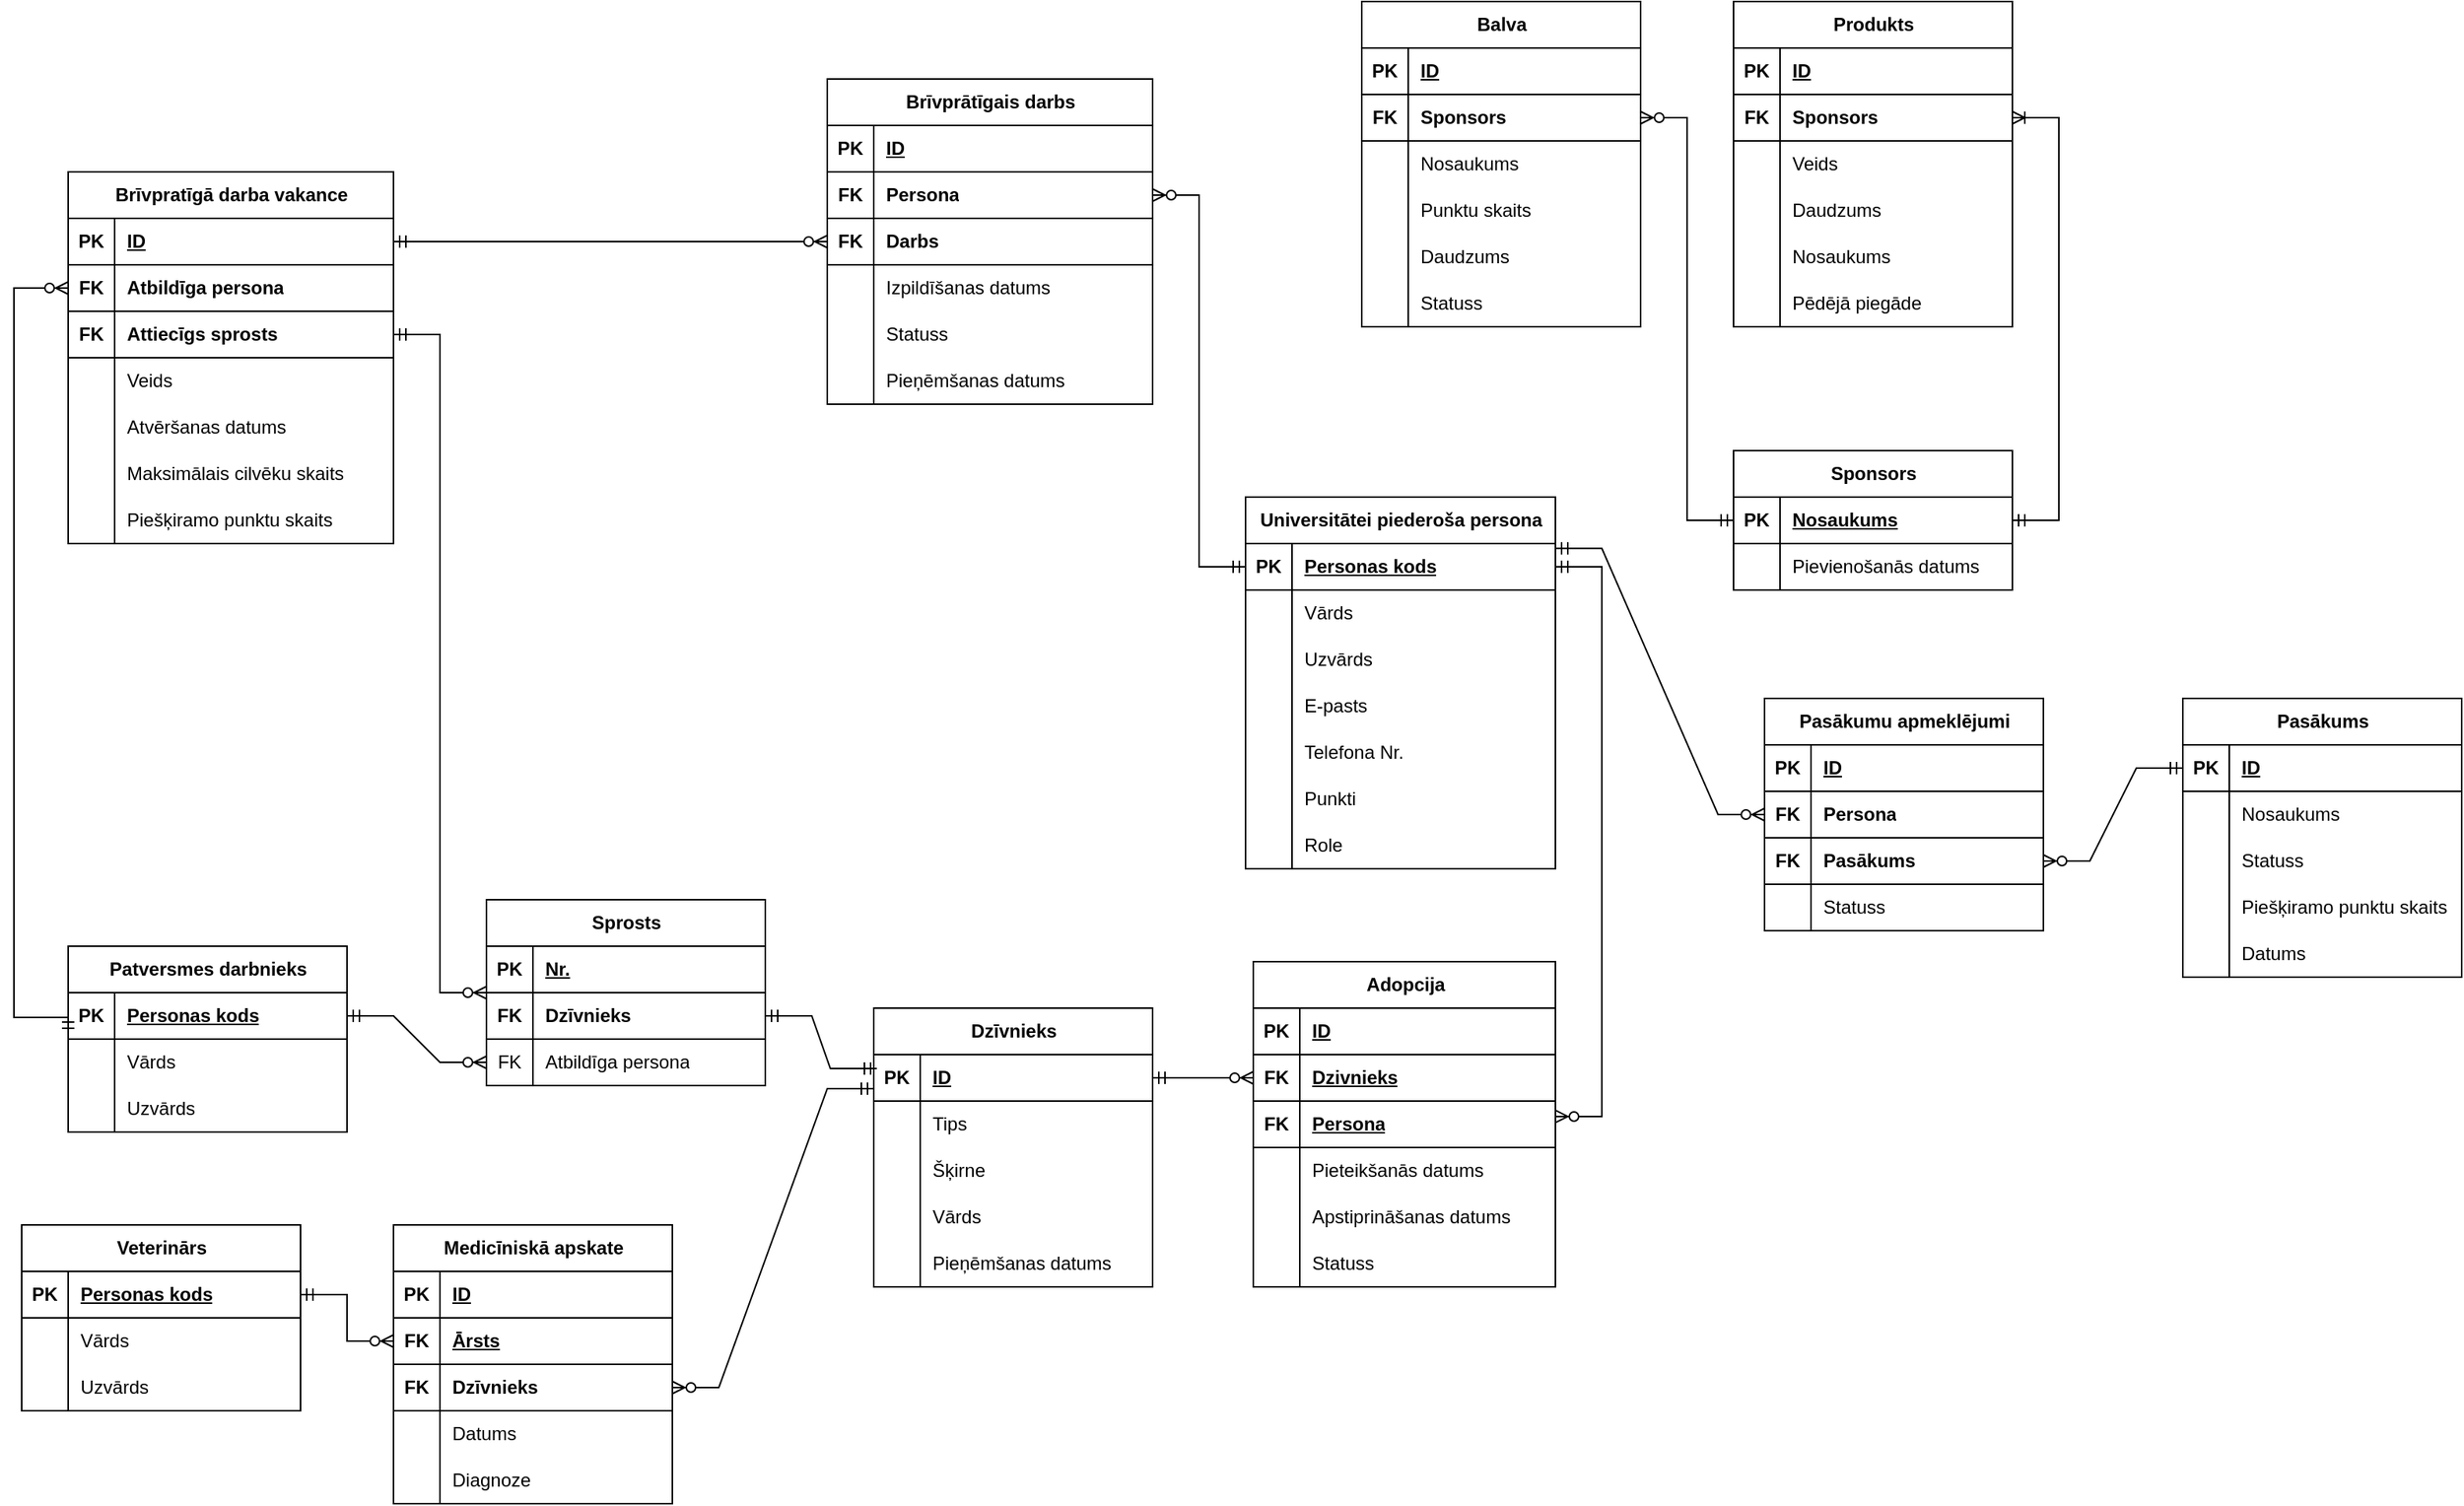 <mxfile version="24.2.3" type="github">
  <diagram name="Page-1" id="AJbsbaskFUhs7oxrGESm">
    <mxGraphModel dx="2435" dy="958" grid="1" gridSize="10" guides="1" tooltips="1" connect="1" arrows="1" fold="1" page="0" pageScale="1" pageWidth="850" pageHeight="1100" background="none" math="0" shadow="0">
      <root>
        <mxCell id="0" />
        <mxCell id="1" parent="0" />
        <mxCell id="VZdFpwInUpa9Xdp0xTTS-14" value="Sponsors" style="shape=table;startSize=30;container=1;collapsible=1;childLayout=tableLayout;fixedRows=1;rowLines=0;fontStyle=1;align=center;resizeLast=1;html=1;" parent="1" vertex="1">
          <mxGeometry x="540" y="420" width="180" height="90" as="geometry" />
        </mxCell>
        <mxCell id="VZdFpwInUpa9Xdp0xTTS-15" value="" style="shape=tableRow;horizontal=0;startSize=0;swimlaneHead=0;swimlaneBody=0;fillColor=none;collapsible=0;dropTarget=0;points=[[0,0.5],[1,0.5]];portConstraint=eastwest;top=0;left=0;right=0;bottom=1;" parent="VZdFpwInUpa9Xdp0xTTS-14" vertex="1">
          <mxGeometry y="30" width="180" height="30" as="geometry" />
        </mxCell>
        <mxCell id="VZdFpwInUpa9Xdp0xTTS-16" value="PK" style="shape=partialRectangle;connectable=0;fillColor=none;top=0;left=0;bottom=0;right=0;fontStyle=1;overflow=hidden;whiteSpace=wrap;html=1;" parent="VZdFpwInUpa9Xdp0xTTS-15" vertex="1">
          <mxGeometry width="30" height="30" as="geometry">
            <mxRectangle width="30" height="30" as="alternateBounds" />
          </mxGeometry>
        </mxCell>
        <mxCell id="VZdFpwInUpa9Xdp0xTTS-17" value="Nosaukums" style="shape=partialRectangle;connectable=0;fillColor=none;top=0;left=0;bottom=0;right=0;align=left;spacingLeft=6;fontStyle=5;overflow=hidden;whiteSpace=wrap;html=1;" parent="VZdFpwInUpa9Xdp0xTTS-15" vertex="1">
          <mxGeometry x="30" width="150" height="30" as="geometry">
            <mxRectangle width="150" height="30" as="alternateBounds" />
          </mxGeometry>
        </mxCell>
        <mxCell id="VZdFpwInUpa9Xdp0xTTS-18" value="" style="shape=tableRow;horizontal=0;startSize=0;swimlaneHead=0;swimlaneBody=0;fillColor=none;collapsible=0;dropTarget=0;points=[[0,0.5],[1,0.5]];portConstraint=eastwest;top=0;left=0;right=0;bottom=0;" parent="VZdFpwInUpa9Xdp0xTTS-14" vertex="1">
          <mxGeometry y="60" width="180" height="30" as="geometry" />
        </mxCell>
        <mxCell id="VZdFpwInUpa9Xdp0xTTS-19" value="" style="shape=partialRectangle;connectable=0;fillColor=none;top=0;left=0;bottom=0;right=0;editable=1;overflow=hidden;whiteSpace=wrap;html=1;" parent="VZdFpwInUpa9Xdp0xTTS-18" vertex="1">
          <mxGeometry width="30" height="30" as="geometry">
            <mxRectangle width="30" height="30" as="alternateBounds" />
          </mxGeometry>
        </mxCell>
        <mxCell id="VZdFpwInUpa9Xdp0xTTS-20" value="Pievienošanās datums" style="shape=partialRectangle;connectable=0;fillColor=none;top=0;left=0;bottom=0;right=0;align=left;spacingLeft=6;overflow=hidden;whiteSpace=wrap;html=1;" parent="VZdFpwInUpa9Xdp0xTTS-18" vertex="1">
          <mxGeometry x="30" width="150" height="30" as="geometry">
            <mxRectangle width="150" height="30" as="alternateBounds" />
          </mxGeometry>
        </mxCell>
        <mxCell id="VZdFpwInUpa9Xdp0xTTS-28" value="Produkts" style="shape=table;startSize=30;container=1;collapsible=1;childLayout=tableLayout;fixedRows=1;rowLines=0;fontStyle=1;align=center;resizeLast=1;html=1;" parent="1" vertex="1">
          <mxGeometry x="540" y="130" width="180" height="210" as="geometry" />
        </mxCell>
        <mxCell id="VZdFpwInUpa9Xdp0xTTS-29" value="" style="shape=tableRow;horizontal=0;startSize=0;swimlaneHead=0;swimlaneBody=0;fillColor=none;collapsible=0;dropTarget=0;points=[[0,0.5],[1,0.5]];portConstraint=eastwest;top=0;left=0;right=0;bottom=1;" parent="VZdFpwInUpa9Xdp0xTTS-28" vertex="1">
          <mxGeometry y="30" width="180" height="30" as="geometry" />
        </mxCell>
        <mxCell id="VZdFpwInUpa9Xdp0xTTS-30" value="PK" style="shape=partialRectangle;connectable=0;fillColor=none;top=0;left=0;bottom=0;right=0;fontStyle=1;overflow=hidden;whiteSpace=wrap;html=1;" parent="VZdFpwInUpa9Xdp0xTTS-29" vertex="1">
          <mxGeometry width="30" height="30" as="geometry">
            <mxRectangle width="30" height="30" as="alternateBounds" />
          </mxGeometry>
        </mxCell>
        <mxCell id="VZdFpwInUpa9Xdp0xTTS-31" value="ID" style="shape=partialRectangle;connectable=0;fillColor=none;top=0;left=0;bottom=0;right=0;align=left;spacingLeft=6;fontStyle=5;overflow=hidden;whiteSpace=wrap;html=1;" parent="VZdFpwInUpa9Xdp0xTTS-29" vertex="1">
          <mxGeometry x="30" width="150" height="30" as="geometry">
            <mxRectangle width="150" height="30" as="alternateBounds" />
          </mxGeometry>
        </mxCell>
        <mxCell id="VZdFpwInUpa9Xdp0xTTS-54" value="" style="shape=tableRow;horizontal=0;startSize=0;swimlaneHead=0;swimlaneBody=0;fillColor=none;collapsible=0;dropTarget=0;points=[[0,0.5],[1,0.5]];portConstraint=eastwest;top=0;left=0;right=0;bottom=1;" parent="VZdFpwInUpa9Xdp0xTTS-28" vertex="1">
          <mxGeometry y="60" width="180" height="30" as="geometry" />
        </mxCell>
        <mxCell id="VZdFpwInUpa9Xdp0xTTS-55" value="FK" style="shape=partialRectangle;connectable=0;fillColor=none;top=0;left=0;bottom=0;right=0;fontStyle=1;overflow=hidden;whiteSpace=wrap;html=1;" parent="VZdFpwInUpa9Xdp0xTTS-54" vertex="1">
          <mxGeometry width="30" height="30" as="geometry">
            <mxRectangle width="30" height="30" as="alternateBounds" />
          </mxGeometry>
        </mxCell>
        <mxCell id="VZdFpwInUpa9Xdp0xTTS-56" value="Sponsors" style="shape=partialRectangle;connectable=0;fillColor=none;top=0;left=0;bottom=0;right=0;align=left;spacingLeft=6;fontStyle=1;overflow=hidden;whiteSpace=wrap;html=1;" parent="VZdFpwInUpa9Xdp0xTTS-54" vertex="1">
          <mxGeometry x="30" width="150" height="30" as="geometry">
            <mxRectangle width="150" height="30" as="alternateBounds" />
          </mxGeometry>
        </mxCell>
        <mxCell id="VZdFpwInUpa9Xdp0xTTS-32" value="" style="shape=tableRow;horizontal=0;startSize=0;swimlaneHead=0;swimlaneBody=0;fillColor=none;collapsible=0;dropTarget=0;points=[[0,0.5],[1,0.5]];portConstraint=eastwest;top=0;left=0;right=0;bottom=0;" parent="VZdFpwInUpa9Xdp0xTTS-28" vertex="1">
          <mxGeometry y="90" width="180" height="30" as="geometry" />
        </mxCell>
        <mxCell id="VZdFpwInUpa9Xdp0xTTS-33" value="" style="shape=partialRectangle;connectable=0;fillColor=none;top=0;left=0;bottom=0;right=0;editable=1;overflow=hidden;whiteSpace=wrap;html=1;" parent="VZdFpwInUpa9Xdp0xTTS-32" vertex="1">
          <mxGeometry width="30" height="30" as="geometry">
            <mxRectangle width="30" height="30" as="alternateBounds" />
          </mxGeometry>
        </mxCell>
        <mxCell id="VZdFpwInUpa9Xdp0xTTS-34" value="&lt;div&gt;Veids&lt;span style=&quot;white-space: pre;&quot;&gt;&#x9;&lt;/span&gt;&lt;/div&gt;" style="shape=partialRectangle;connectable=0;fillColor=none;top=0;left=0;bottom=0;right=0;align=left;spacingLeft=6;overflow=hidden;whiteSpace=wrap;html=1;" parent="VZdFpwInUpa9Xdp0xTTS-32" vertex="1">
          <mxGeometry x="30" width="150" height="30" as="geometry">
            <mxRectangle width="150" height="30" as="alternateBounds" />
          </mxGeometry>
        </mxCell>
        <mxCell id="VZdFpwInUpa9Xdp0xTTS-35" value="" style="shape=tableRow;horizontal=0;startSize=0;swimlaneHead=0;swimlaneBody=0;fillColor=none;collapsible=0;dropTarget=0;points=[[0,0.5],[1,0.5]];portConstraint=eastwest;top=0;left=0;right=0;bottom=0;" parent="VZdFpwInUpa9Xdp0xTTS-28" vertex="1">
          <mxGeometry y="120" width="180" height="30" as="geometry" />
        </mxCell>
        <mxCell id="VZdFpwInUpa9Xdp0xTTS-36" value="" style="shape=partialRectangle;connectable=0;fillColor=none;top=0;left=0;bottom=0;right=0;editable=1;overflow=hidden;whiteSpace=wrap;html=1;" parent="VZdFpwInUpa9Xdp0xTTS-35" vertex="1">
          <mxGeometry width="30" height="30" as="geometry">
            <mxRectangle width="30" height="30" as="alternateBounds" />
          </mxGeometry>
        </mxCell>
        <mxCell id="VZdFpwInUpa9Xdp0xTTS-37" value="Daudzums&lt;span style=&quot;white-space: pre;&quot;&gt;&#x9;&lt;/span&gt;" style="shape=partialRectangle;connectable=0;fillColor=none;top=0;left=0;bottom=0;right=0;align=left;spacingLeft=6;overflow=hidden;whiteSpace=wrap;html=1;" parent="VZdFpwInUpa9Xdp0xTTS-35" vertex="1">
          <mxGeometry x="30" width="150" height="30" as="geometry">
            <mxRectangle width="150" height="30" as="alternateBounds" />
          </mxGeometry>
        </mxCell>
        <mxCell id="VZdFpwInUpa9Xdp0xTTS-38" value="" style="shape=tableRow;horizontal=0;startSize=0;swimlaneHead=0;swimlaneBody=0;fillColor=none;collapsible=0;dropTarget=0;points=[[0,0.5],[1,0.5]];portConstraint=eastwest;top=0;left=0;right=0;bottom=0;" parent="VZdFpwInUpa9Xdp0xTTS-28" vertex="1">
          <mxGeometry y="150" width="180" height="30" as="geometry" />
        </mxCell>
        <mxCell id="VZdFpwInUpa9Xdp0xTTS-39" value="" style="shape=partialRectangle;connectable=0;fillColor=none;top=0;left=0;bottom=0;right=0;editable=1;overflow=hidden;whiteSpace=wrap;html=1;" parent="VZdFpwInUpa9Xdp0xTTS-38" vertex="1">
          <mxGeometry width="30" height="30" as="geometry">
            <mxRectangle width="30" height="30" as="alternateBounds" />
          </mxGeometry>
        </mxCell>
        <mxCell id="VZdFpwInUpa9Xdp0xTTS-40" value="Nosaukums" style="shape=partialRectangle;connectable=0;fillColor=none;top=0;left=0;bottom=0;right=0;align=left;spacingLeft=6;overflow=hidden;whiteSpace=wrap;html=1;" parent="VZdFpwInUpa9Xdp0xTTS-38" vertex="1">
          <mxGeometry x="30" width="150" height="30" as="geometry">
            <mxRectangle width="150" height="30" as="alternateBounds" />
          </mxGeometry>
        </mxCell>
        <mxCell id="VZdFpwInUpa9Xdp0xTTS-57" value="" style="shape=tableRow;horizontal=0;startSize=0;swimlaneHead=0;swimlaneBody=0;fillColor=none;collapsible=0;dropTarget=0;points=[[0,0.5],[1,0.5]];portConstraint=eastwest;top=0;left=0;right=0;bottom=0;" parent="VZdFpwInUpa9Xdp0xTTS-28" vertex="1">
          <mxGeometry y="180" width="180" height="30" as="geometry" />
        </mxCell>
        <mxCell id="VZdFpwInUpa9Xdp0xTTS-58" value="" style="shape=partialRectangle;connectable=0;fillColor=none;top=0;left=0;bottom=0;right=0;editable=1;overflow=hidden;whiteSpace=wrap;html=1;" parent="VZdFpwInUpa9Xdp0xTTS-57" vertex="1">
          <mxGeometry width="30" height="30" as="geometry">
            <mxRectangle width="30" height="30" as="alternateBounds" />
          </mxGeometry>
        </mxCell>
        <mxCell id="VZdFpwInUpa9Xdp0xTTS-59" value="Pēdējā piegāde" style="shape=partialRectangle;connectable=0;fillColor=none;top=0;left=0;bottom=0;right=0;align=left;spacingLeft=6;overflow=hidden;whiteSpace=wrap;html=1;" parent="VZdFpwInUpa9Xdp0xTTS-57" vertex="1">
          <mxGeometry x="30" width="150" height="30" as="geometry">
            <mxRectangle width="150" height="30" as="alternateBounds" />
          </mxGeometry>
        </mxCell>
        <mxCell id="VZdFpwInUpa9Xdp0xTTS-60" value="Balva" style="shape=table;startSize=30;container=1;collapsible=1;childLayout=tableLayout;fixedRows=1;rowLines=0;fontStyle=1;align=center;resizeLast=1;html=1;" parent="1" vertex="1">
          <mxGeometry x="300" y="130" width="180" height="210" as="geometry">
            <mxRectangle x="270" y="120" width="70" height="30" as="alternateBounds" />
          </mxGeometry>
        </mxCell>
        <mxCell id="VZdFpwInUpa9Xdp0xTTS-61" value="" style="shape=tableRow;horizontal=0;startSize=0;swimlaneHead=0;swimlaneBody=0;fillColor=none;collapsible=0;dropTarget=0;points=[[0,0.5],[1,0.5]];portConstraint=eastwest;top=0;left=0;right=0;bottom=1;" parent="VZdFpwInUpa9Xdp0xTTS-60" vertex="1">
          <mxGeometry y="30" width="180" height="30" as="geometry" />
        </mxCell>
        <mxCell id="VZdFpwInUpa9Xdp0xTTS-62" value="PK" style="shape=partialRectangle;connectable=0;fillColor=none;top=0;left=0;bottom=0;right=0;fontStyle=1;overflow=hidden;whiteSpace=wrap;html=1;" parent="VZdFpwInUpa9Xdp0xTTS-61" vertex="1">
          <mxGeometry width="30" height="30" as="geometry">
            <mxRectangle width="30" height="30" as="alternateBounds" />
          </mxGeometry>
        </mxCell>
        <mxCell id="VZdFpwInUpa9Xdp0xTTS-63" value="ID" style="shape=partialRectangle;connectable=0;fillColor=none;top=0;left=0;bottom=0;right=0;align=left;spacingLeft=6;fontStyle=5;overflow=hidden;whiteSpace=wrap;html=1;" parent="VZdFpwInUpa9Xdp0xTTS-61" vertex="1">
          <mxGeometry x="30" width="150" height="30" as="geometry">
            <mxRectangle width="150" height="30" as="alternateBounds" />
          </mxGeometry>
        </mxCell>
        <mxCell id="VZdFpwInUpa9Xdp0xTTS-76" value="" style="shape=tableRow;horizontal=0;startSize=0;swimlaneHead=0;swimlaneBody=0;fillColor=none;collapsible=0;dropTarget=0;points=[[0,0.5],[1,0.5]];portConstraint=eastwest;top=0;left=0;right=0;bottom=1;" parent="VZdFpwInUpa9Xdp0xTTS-60" vertex="1">
          <mxGeometry y="60" width="180" height="30" as="geometry" />
        </mxCell>
        <mxCell id="VZdFpwInUpa9Xdp0xTTS-77" value="FK" style="shape=partialRectangle;connectable=0;fillColor=none;top=0;left=0;bottom=0;right=0;fontStyle=1;overflow=hidden;whiteSpace=wrap;html=1;" parent="VZdFpwInUpa9Xdp0xTTS-76" vertex="1">
          <mxGeometry width="30" height="30" as="geometry">
            <mxRectangle width="30" height="30" as="alternateBounds" />
          </mxGeometry>
        </mxCell>
        <mxCell id="VZdFpwInUpa9Xdp0xTTS-78" value="Sponsors" style="shape=partialRectangle;connectable=0;fillColor=none;top=0;left=0;bottom=0;right=0;align=left;spacingLeft=6;fontStyle=1;overflow=hidden;whiteSpace=wrap;html=1;" parent="VZdFpwInUpa9Xdp0xTTS-76" vertex="1">
          <mxGeometry x="30" width="150" height="30" as="geometry">
            <mxRectangle width="150" height="30" as="alternateBounds" />
          </mxGeometry>
        </mxCell>
        <mxCell id="VZdFpwInUpa9Xdp0xTTS-64" value="" style="shape=tableRow;horizontal=0;startSize=0;swimlaneHead=0;swimlaneBody=0;fillColor=none;collapsible=0;dropTarget=0;points=[[0,0.5],[1,0.5]];portConstraint=eastwest;top=0;left=0;right=0;bottom=0;" parent="VZdFpwInUpa9Xdp0xTTS-60" vertex="1">
          <mxGeometry y="90" width="180" height="30" as="geometry" />
        </mxCell>
        <mxCell id="VZdFpwInUpa9Xdp0xTTS-65" value="" style="shape=partialRectangle;connectable=0;fillColor=none;top=0;left=0;bottom=0;right=0;editable=1;overflow=hidden;whiteSpace=wrap;html=1;" parent="VZdFpwInUpa9Xdp0xTTS-64" vertex="1">
          <mxGeometry width="30" height="30" as="geometry">
            <mxRectangle width="30" height="30" as="alternateBounds" />
          </mxGeometry>
        </mxCell>
        <mxCell id="VZdFpwInUpa9Xdp0xTTS-66" value="Nosaukums" style="shape=partialRectangle;connectable=0;fillColor=none;top=0;left=0;bottom=0;right=0;align=left;spacingLeft=6;overflow=hidden;whiteSpace=wrap;html=1;" parent="VZdFpwInUpa9Xdp0xTTS-64" vertex="1">
          <mxGeometry x="30" width="150" height="30" as="geometry">
            <mxRectangle width="150" height="30" as="alternateBounds" />
          </mxGeometry>
        </mxCell>
        <mxCell id="VZdFpwInUpa9Xdp0xTTS-67" value="" style="shape=tableRow;horizontal=0;startSize=0;swimlaneHead=0;swimlaneBody=0;fillColor=none;collapsible=0;dropTarget=0;points=[[0,0.5],[1,0.5]];portConstraint=eastwest;top=0;left=0;right=0;bottom=0;" parent="VZdFpwInUpa9Xdp0xTTS-60" vertex="1">
          <mxGeometry y="120" width="180" height="30" as="geometry" />
        </mxCell>
        <mxCell id="VZdFpwInUpa9Xdp0xTTS-68" value="" style="shape=partialRectangle;connectable=0;fillColor=none;top=0;left=0;bottom=0;right=0;editable=1;overflow=hidden;whiteSpace=wrap;html=1;" parent="VZdFpwInUpa9Xdp0xTTS-67" vertex="1">
          <mxGeometry width="30" height="30" as="geometry">
            <mxRectangle width="30" height="30" as="alternateBounds" />
          </mxGeometry>
        </mxCell>
        <mxCell id="VZdFpwInUpa9Xdp0xTTS-69" value="Punktu skaits" style="shape=partialRectangle;connectable=0;fillColor=none;top=0;left=0;bottom=0;right=0;align=left;spacingLeft=6;overflow=hidden;whiteSpace=wrap;html=1;" parent="VZdFpwInUpa9Xdp0xTTS-67" vertex="1">
          <mxGeometry x="30" width="150" height="30" as="geometry">
            <mxRectangle width="150" height="30" as="alternateBounds" />
          </mxGeometry>
        </mxCell>
        <mxCell id="VZdFpwInUpa9Xdp0xTTS-70" value="" style="shape=tableRow;horizontal=0;startSize=0;swimlaneHead=0;swimlaneBody=0;fillColor=none;collapsible=0;dropTarget=0;points=[[0,0.5],[1,0.5]];portConstraint=eastwest;top=0;left=0;right=0;bottom=0;" parent="VZdFpwInUpa9Xdp0xTTS-60" vertex="1">
          <mxGeometry y="150" width="180" height="30" as="geometry" />
        </mxCell>
        <mxCell id="VZdFpwInUpa9Xdp0xTTS-71" value="" style="shape=partialRectangle;connectable=0;fillColor=none;top=0;left=0;bottom=0;right=0;editable=1;overflow=hidden;whiteSpace=wrap;html=1;" parent="VZdFpwInUpa9Xdp0xTTS-70" vertex="1">
          <mxGeometry width="30" height="30" as="geometry">
            <mxRectangle width="30" height="30" as="alternateBounds" />
          </mxGeometry>
        </mxCell>
        <mxCell id="VZdFpwInUpa9Xdp0xTTS-72" value="Daudzums" style="shape=partialRectangle;connectable=0;fillColor=none;top=0;left=0;bottom=0;right=0;align=left;spacingLeft=6;overflow=hidden;whiteSpace=wrap;html=1;" parent="VZdFpwInUpa9Xdp0xTTS-70" vertex="1">
          <mxGeometry x="30" width="150" height="30" as="geometry">
            <mxRectangle width="150" height="30" as="alternateBounds" />
          </mxGeometry>
        </mxCell>
        <mxCell id="6d8lYK44VZsrm10MrMkw-35" value="" style="shape=tableRow;horizontal=0;startSize=0;swimlaneHead=0;swimlaneBody=0;fillColor=none;collapsible=0;dropTarget=0;points=[[0,0.5],[1,0.5]];portConstraint=eastwest;top=0;left=0;right=0;bottom=0;" vertex="1" parent="VZdFpwInUpa9Xdp0xTTS-60">
          <mxGeometry y="180" width="180" height="30" as="geometry" />
        </mxCell>
        <mxCell id="6d8lYK44VZsrm10MrMkw-36" value="" style="shape=partialRectangle;connectable=0;fillColor=none;top=0;left=0;bottom=0;right=0;editable=1;overflow=hidden;whiteSpace=wrap;html=1;" vertex="1" parent="6d8lYK44VZsrm10MrMkw-35">
          <mxGeometry width="30" height="30" as="geometry">
            <mxRectangle width="30" height="30" as="alternateBounds" />
          </mxGeometry>
        </mxCell>
        <mxCell id="6d8lYK44VZsrm10MrMkw-37" value="Statuss" style="shape=partialRectangle;connectable=0;fillColor=none;top=0;left=0;bottom=0;right=0;align=left;spacingLeft=6;overflow=hidden;whiteSpace=wrap;html=1;" vertex="1" parent="6d8lYK44VZsrm10MrMkw-35">
          <mxGeometry x="30" width="150" height="30" as="geometry">
            <mxRectangle width="150" height="30" as="alternateBounds" />
          </mxGeometry>
        </mxCell>
        <mxCell id="VZdFpwInUpa9Xdp0xTTS-79" value="Veterinārs" style="shape=table;startSize=30;container=1;collapsible=1;childLayout=tableLayout;fixedRows=1;rowLines=0;fontStyle=1;align=center;resizeLast=1;html=1;" parent="1" vertex="1">
          <mxGeometry x="-565" y="920" width="180" height="120" as="geometry" />
        </mxCell>
        <mxCell id="VZdFpwInUpa9Xdp0xTTS-80" value="" style="shape=tableRow;horizontal=0;startSize=0;swimlaneHead=0;swimlaneBody=0;fillColor=none;collapsible=0;dropTarget=0;points=[[0,0.5],[1,0.5]];portConstraint=eastwest;top=0;left=0;right=0;bottom=1;" parent="VZdFpwInUpa9Xdp0xTTS-79" vertex="1">
          <mxGeometry y="30" width="180" height="30" as="geometry" />
        </mxCell>
        <mxCell id="VZdFpwInUpa9Xdp0xTTS-81" value="PK" style="shape=partialRectangle;connectable=0;fillColor=none;top=0;left=0;bottom=0;right=0;fontStyle=1;overflow=hidden;whiteSpace=wrap;html=1;" parent="VZdFpwInUpa9Xdp0xTTS-80" vertex="1">
          <mxGeometry width="30" height="30" as="geometry">
            <mxRectangle width="30" height="30" as="alternateBounds" />
          </mxGeometry>
        </mxCell>
        <mxCell id="VZdFpwInUpa9Xdp0xTTS-82" value="Personas kods" style="shape=partialRectangle;connectable=0;fillColor=none;top=0;left=0;bottom=0;right=0;align=left;spacingLeft=6;fontStyle=5;overflow=hidden;whiteSpace=wrap;html=1;" parent="VZdFpwInUpa9Xdp0xTTS-80" vertex="1">
          <mxGeometry x="30" width="150" height="30" as="geometry">
            <mxRectangle width="150" height="30" as="alternateBounds" />
          </mxGeometry>
        </mxCell>
        <mxCell id="VZdFpwInUpa9Xdp0xTTS-83" value="" style="shape=tableRow;horizontal=0;startSize=0;swimlaneHead=0;swimlaneBody=0;fillColor=none;collapsible=0;dropTarget=0;points=[[0,0.5],[1,0.5]];portConstraint=eastwest;top=0;left=0;right=0;bottom=0;" parent="VZdFpwInUpa9Xdp0xTTS-79" vertex="1">
          <mxGeometry y="60" width="180" height="30" as="geometry" />
        </mxCell>
        <mxCell id="VZdFpwInUpa9Xdp0xTTS-84" value="" style="shape=partialRectangle;connectable=0;fillColor=none;top=0;left=0;bottom=0;right=0;editable=1;overflow=hidden;whiteSpace=wrap;html=1;" parent="VZdFpwInUpa9Xdp0xTTS-83" vertex="1">
          <mxGeometry width="30" height="30" as="geometry">
            <mxRectangle width="30" height="30" as="alternateBounds" />
          </mxGeometry>
        </mxCell>
        <mxCell id="VZdFpwInUpa9Xdp0xTTS-85" value="Vārds&lt;span style=&quot;white-space: pre;&quot;&gt;&#x9;&lt;/span&gt;" style="shape=partialRectangle;connectable=0;fillColor=none;top=0;left=0;bottom=0;right=0;align=left;spacingLeft=6;overflow=hidden;whiteSpace=wrap;html=1;" parent="VZdFpwInUpa9Xdp0xTTS-83" vertex="1">
          <mxGeometry x="30" width="150" height="30" as="geometry">
            <mxRectangle width="150" height="30" as="alternateBounds" />
          </mxGeometry>
        </mxCell>
        <mxCell id="VZdFpwInUpa9Xdp0xTTS-86" value="" style="shape=tableRow;horizontal=0;startSize=0;swimlaneHead=0;swimlaneBody=0;fillColor=none;collapsible=0;dropTarget=0;points=[[0,0.5],[1,0.5]];portConstraint=eastwest;top=0;left=0;right=0;bottom=0;" parent="VZdFpwInUpa9Xdp0xTTS-79" vertex="1">
          <mxGeometry y="90" width="180" height="30" as="geometry" />
        </mxCell>
        <mxCell id="VZdFpwInUpa9Xdp0xTTS-87" value="" style="shape=partialRectangle;connectable=0;fillColor=none;top=0;left=0;bottom=0;right=0;editable=1;overflow=hidden;whiteSpace=wrap;html=1;" parent="VZdFpwInUpa9Xdp0xTTS-86" vertex="1">
          <mxGeometry width="30" height="30" as="geometry">
            <mxRectangle width="30" height="30" as="alternateBounds" />
          </mxGeometry>
        </mxCell>
        <mxCell id="VZdFpwInUpa9Xdp0xTTS-88" value="Uzvārds" style="shape=partialRectangle;connectable=0;fillColor=none;top=0;left=0;bottom=0;right=0;align=left;spacingLeft=6;overflow=hidden;whiteSpace=wrap;html=1;" parent="VZdFpwInUpa9Xdp0xTTS-86" vertex="1">
          <mxGeometry x="30" width="150" height="30" as="geometry">
            <mxRectangle width="150" height="30" as="alternateBounds" />
          </mxGeometry>
        </mxCell>
        <mxCell id="VZdFpwInUpa9Xdp0xTTS-92" value="Medicīniskā apskate" style="shape=table;startSize=30;container=1;collapsible=1;childLayout=tableLayout;fixedRows=1;rowLines=0;fontStyle=1;align=center;resizeLast=1;html=1;" parent="1" vertex="1">
          <mxGeometry x="-325" y="920" width="180" height="180" as="geometry" />
        </mxCell>
        <mxCell id="6d8lYK44VZsrm10MrMkw-23" value="" style="shape=tableRow;horizontal=0;startSize=0;swimlaneHead=0;swimlaneBody=0;fillColor=none;collapsible=0;dropTarget=0;points=[[0,0.5],[1,0.5]];portConstraint=eastwest;top=0;left=0;right=0;bottom=1;" vertex="1" parent="VZdFpwInUpa9Xdp0xTTS-92">
          <mxGeometry y="30" width="180" height="30" as="geometry" />
        </mxCell>
        <mxCell id="6d8lYK44VZsrm10MrMkw-24" value="PK" style="shape=partialRectangle;connectable=0;fillColor=none;top=0;left=0;bottom=0;right=0;fontStyle=1;overflow=hidden;whiteSpace=wrap;html=1;" vertex="1" parent="6d8lYK44VZsrm10MrMkw-23">
          <mxGeometry width="30" height="30" as="geometry">
            <mxRectangle width="30" height="30" as="alternateBounds" />
          </mxGeometry>
        </mxCell>
        <mxCell id="6d8lYK44VZsrm10MrMkw-25" value="ID" style="shape=partialRectangle;connectable=0;fillColor=none;top=0;left=0;bottom=0;right=0;align=left;spacingLeft=6;fontStyle=5;overflow=hidden;whiteSpace=wrap;html=1;" vertex="1" parent="6d8lYK44VZsrm10MrMkw-23">
          <mxGeometry x="30" width="150" height="30" as="geometry">
            <mxRectangle width="150" height="30" as="alternateBounds" />
          </mxGeometry>
        </mxCell>
        <mxCell id="VZdFpwInUpa9Xdp0xTTS-105" value="" style="shape=tableRow;horizontal=0;startSize=0;swimlaneHead=0;swimlaneBody=0;fillColor=none;collapsible=0;dropTarget=0;points=[[0,0.5],[1,0.5]];portConstraint=eastwest;top=0;left=0;right=0;bottom=1;" parent="VZdFpwInUpa9Xdp0xTTS-92" vertex="1">
          <mxGeometry y="60" width="180" height="30" as="geometry" />
        </mxCell>
        <mxCell id="VZdFpwInUpa9Xdp0xTTS-106" value="FK" style="shape=partialRectangle;connectable=0;fillColor=none;top=0;left=0;bottom=0;right=0;fontStyle=1;overflow=hidden;whiteSpace=wrap;html=1;" parent="VZdFpwInUpa9Xdp0xTTS-105" vertex="1">
          <mxGeometry width="30" height="30" as="geometry">
            <mxRectangle width="30" height="30" as="alternateBounds" />
          </mxGeometry>
        </mxCell>
        <mxCell id="VZdFpwInUpa9Xdp0xTTS-107" value="Ārsts" style="shape=partialRectangle;connectable=0;fillColor=none;top=0;left=0;bottom=0;right=0;align=left;spacingLeft=6;fontStyle=5;overflow=hidden;whiteSpace=wrap;html=1;" parent="VZdFpwInUpa9Xdp0xTTS-105" vertex="1">
          <mxGeometry x="30" width="150" height="30" as="geometry">
            <mxRectangle width="150" height="30" as="alternateBounds" />
          </mxGeometry>
        </mxCell>
        <mxCell id="VZdFpwInUpa9Xdp0xTTS-93" value="" style="shape=tableRow;horizontal=0;startSize=0;swimlaneHead=0;swimlaneBody=0;fillColor=none;collapsible=0;dropTarget=0;points=[[0,0.5],[1,0.5]];portConstraint=eastwest;top=0;left=0;right=0;bottom=1;" parent="VZdFpwInUpa9Xdp0xTTS-92" vertex="1">
          <mxGeometry y="90" width="180" height="30" as="geometry" />
        </mxCell>
        <mxCell id="VZdFpwInUpa9Xdp0xTTS-94" value="FK" style="shape=partialRectangle;connectable=0;fillColor=none;top=0;left=0;bottom=0;right=0;fontStyle=1;overflow=hidden;whiteSpace=wrap;html=1;" parent="VZdFpwInUpa9Xdp0xTTS-93" vertex="1">
          <mxGeometry width="30" height="30" as="geometry">
            <mxRectangle width="30" height="30" as="alternateBounds" />
          </mxGeometry>
        </mxCell>
        <mxCell id="VZdFpwInUpa9Xdp0xTTS-95" value="Dzīvnieks" style="shape=partialRectangle;connectable=0;fillColor=none;top=0;left=0;bottom=0;right=0;align=left;spacingLeft=6;fontStyle=1;overflow=hidden;whiteSpace=wrap;html=1;" parent="VZdFpwInUpa9Xdp0xTTS-93" vertex="1">
          <mxGeometry x="30" width="150" height="30" as="geometry">
            <mxRectangle width="150" height="30" as="alternateBounds" />
          </mxGeometry>
        </mxCell>
        <mxCell id="VZdFpwInUpa9Xdp0xTTS-96" value="" style="shape=tableRow;horizontal=0;startSize=0;swimlaneHead=0;swimlaneBody=0;fillColor=none;collapsible=0;dropTarget=0;points=[[0,0.5],[1,0.5]];portConstraint=eastwest;top=0;left=0;right=0;bottom=0;" parent="VZdFpwInUpa9Xdp0xTTS-92" vertex="1">
          <mxGeometry y="120" width="180" height="30" as="geometry" />
        </mxCell>
        <mxCell id="VZdFpwInUpa9Xdp0xTTS-97" value="" style="shape=partialRectangle;connectable=0;fillColor=none;top=0;left=0;bottom=0;right=0;editable=1;overflow=hidden;whiteSpace=wrap;html=1;" parent="VZdFpwInUpa9Xdp0xTTS-96" vertex="1">
          <mxGeometry width="30" height="30" as="geometry">
            <mxRectangle width="30" height="30" as="alternateBounds" />
          </mxGeometry>
        </mxCell>
        <mxCell id="VZdFpwInUpa9Xdp0xTTS-98" value="Datums&lt;span style=&quot;white-space: pre;&quot;&gt;&#x9;&lt;/span&gt;" style="shape=partialRectangle;connectable=0;fillColor=none;top=0;left=0;bottom=0;right=0;align=left;spacingLeft=6;overflow=hidden;whiteSpace=wrap;html=1;" parent="VZdFpwInUpa9Xdp0xTTS-96" vertex="1">
          <mxGeometry x="30" width="150" height="30" as="geometry">
            <mxRectangle width="150" height="30" as="alternateBounds" />
          </mxGeometry>
        </mxCell>
        <mxCell id="VZdFpwInUpa9Xdp0xTTS-99" value="" style="shape=tableRow;horizontal=0;startSize=0;swimlaneHead=0;swimlaneBody=0;fillColor=none;collapsible=0;dropTarget=0;points=[[0,0.5],[1,0.5]];portConstraint=eastwest;top=0;left=0;right=0;bottom=0;" parent="VZdFpwInUpa9Xdp0xTTS-92" vertex="1">
          <mxGeometry y="150" width="180" height="30" as="geometry" />
        </mxCell>
        <mxCell id="VZdFpwInUpa9Xdp0xTTS-100" value="" style="shape=partialRectangle;connectable=0;fillColor=none;top=0;left=0;bottom=0;right=0;editable=1;overflow=hidden;whiteSpace=wrap;html=1;" parent="VZdFpwInUpa9Xdp0xTTS-99" vertex="1">
          <mxGeometry width="30" height="30" as="geometry">
            <mxRectangle width="30" height="30" as="alternateBounds" />
          </mxGeometry>
        </mxCell>
        <mxCell id="VZdFpwInUpa9Xdp0xTTS-101" value="Diagnoze" style="shape=partialRectangle;connectable=0;fillColor=none;top=0;left=0;bottom=0;right=0;align=left;spacingLeft=6;overflow=hidden;whiteSpace=wrap;html=1;" parent="VZdFpwInUpa9Xdp0xTTS-99" vertex="1">
          <mxGeometry x="30" width="150" height="30" as="geometry">
            <mxRectangle width="150" height="30" as="alternateBounds" />
          </mxGeometry>
        </mxCell>
        <mxCell id="VZdFpwInUpa9Xdp0xTTS-108" value="Dzīvnieks" style="shape=table;startSize=30;container=1;collapsible=1;childLayout=tableLayout;fixedRows=1;rowLines=0;fontStyle=1;align=center;resizeLast=1;html=1;" parent="1" vertex="1">
          <mxGeometry x="-15" y="780" width="180" height="180" as="geometry" />
        </mxCell>
        <mxCell id="VZdFpwInUpa9Xdp0xTTS-109" value="" style="shape=tableRow;horizontal=0;startSize=0;swimlaneHead=0;swimlaneBody=0;fillColor=none;collapsible=0;dropTarget=0;points=[[0,0.5],[1,0.5]];portConstraint=eastwest;top=0;left=0;right=0;bottom=1;" parent="VZdFpwInUpa9Xdp0xTTS-108" vertex="1">
          <mxGeometry y="30" width="180" height="30" as="geometry" />
        </mxCell>
        <mxCell id="VZdFpwInUpa9Xdp0xTTS-110" value="PK" style="shape=partialRectangle;connectable=0;fillColor=none;top=0;left=0;bottom=0;right=0;fontStyle=1;overflow=hidden;whiteSpace=wrap;html=1;" parent="VZdFpwInUpa9Xdp0xTTS-109" vertex="1">
          <mxGeometry width="30" height="30" as="geometry">
            <mxRectangle width="30" height="30" as="alternateBounds" />
          </mxGeometry>
        </mxCell>
        <mxCell id="VZdFpwInUpa9Xdp0xTTS-111" value="ID" style="shape=partialRectangle;connectable=0;fillColor=none;top=0;left=0;bottom=0;right=0;align=left;spacingLeft=6;fontStyle=5;overflow=hidden;whiteSpace=wrap;html=1;" parent="VZdFpwInUpa9Xdp0xTTS-109" vertex="1">
          <mxGeometry x="30" width="150" height="30" as="geometry">
            <mxRectangle width="150" height="30" as="alternateBounds" />
          </mxGeometry>
        </mxCell>
        <mxCell id="VZdFpwInUpa9Xdp0xTTS-112" value="" style="shape=tableRow;horizontal=0;startSize=0;swimlaneHead=0;swimlaneBody=0;fillColor=none;collapsible=0;dropTarget=0;points=[[0,0.5],[1,0.5]];portConstraint=eastwest;top=0;left=0;right=0;bottom=0;" parent="VZdFpwInUpa9Xdp0xTTS-108" vertex="1">
          <mxGeometry y="60" width="180" height="30" as="geometry" />
        </mxCell>
        <mxCell id="VZdFpwInUpa9Xdp0xTTS-113" value="" style="shape=partialRectangle;connectable=0;fillColor=none;top=0;left=0;bottom=0;right=0;editable=1;overflow=hidden;whiteSpace=wrap;html=1;" parent="VZdFpwInUpa9Xdp0xTTS-112" vertex="1">
          <mxGeometry width="30" height="30" as="geometry">
            <mxRectangle width="30" height="30" as="alternateBounds" />
          </mxGeometry>
        </mxCell>
        <mxCell id="VZdFpwInUpa9Xdp0xTTS-114" value="Tips" style="shape=partialRectangle;connectable=0;fillColor=none;top=0;left=0;bottom=0;right=0;align=left;spacingLeft=6;overflow=hidden;whiteSpace=wrap;html=1;" parent="VZdFpwInUpa9Xdp0xTTS-112" vertex="1">
          <mxGeometry x="30" width="150" height="30" as="geometry">
            <mxRectangle width="150" height="30" as="alternateBounds" />
          </mxGeometry>
        </mxCell>
        <mxCell id="VZdFpwInUpa9Xdp0xTTS-115" value="" style="shape=tableRow;horizontal=0;startSize=0;swimlaneHead=0;swimlaneBody=0;fillColor=none;collapsible=0;dropTarget=0;points=[[0,0.5],[1,0.5]];portConstraint=eastwest;top=0;left=0;right=0;bottom=0;" parent="VZdFpwInUpa9Xdp0xTTS-108" vertex="1">
          <mxGeometry y="90" width="180" height="30" as="geometry" />
        </mxCell>
        <mxCell id="VZdFpwInUpa9Xdp0xTTS-116" value="" style="shape=partialRectangle;connectable=0;fillColor=none;top=0;left=0;bottom=0;right=0;editable=1;overflow=hidden;whiteSpace=wrap;html=1;" parent="VZdFpwInUpa9Xdp0xTTS-115" vertex="1">
          <mxGeometry width="30" height="30" as="geometry">
            <mxRectangle width="30" height="30" as="alternateBounds" />
          </mxGeometry>
        </mxCell>
        <mxCell id="VZdFpwInUpa9Xdp0xTTS-117" value="Šķirne" style="shape=partialRectangle;connectable=0;fillColor=none;top=0;left=0;bottom=0;right=0;align=left;spacingLeft=6;overflow=hidden;whiteSpace=wrap;html=1;" parent="VZdFpwInUpa9Xdp0xTTS-115" vertex="1">
          <mxGeometry x="30" width="150" height="30" as="geometry">
            <mxRectangle width="150" height="30" as="alternateBounds" />
          </mxGeometry>
        </mxCell>
        <mxCell id="VZdFpwInUpa9Xdp0xTTS-118" value="" style="shape=tableRow;horizontal=0;startSize=0;swimlaneHead=0;swimlaneBody=0;fillColor=none;collapsible=0;dropTarget=0;points=[[0,0.5],[1,0.5]];portConstraint=eastwest;top=0;left=0;right=0;bottom=0;" parent="VZdFpwInUpa9Xdp0xTTS-108" vertex="1">
          <mxGeometry y="120" width="180" height="30" as="geometry" />
        </mxCell>
        <mxCell id="VZdFpwInUpa9Xdp0xTTS-119" value="" style="shape=partialRectangle;connectable=0;fillColor=none;top=0;left=0;bottom=0;right=0;editable=1;overflow=hidden;whiteSpace=wrap;html=1;" parent="VZdFpwInUpa9Xdp0xTTS-118" vertex="1">
          <mxGeometry width="30" height="30" as="geometry">
            <mxRectangle width="30" height="30" as="alternateBounds" />
          </mxGeometry>
        </mxCell>
        <mxCell id="VZdFpwInUpa9Xdp0xTTS-120" value="Vārds" style="shape=partialRectangle;connectable=0;fillColor=none;top=0;left=0;bottom=0;right=0;align=left;spacingLeft=6;overflow=hidden;whiteSpace=wrap;html=1;" parent="VZdFpwInUpa9Xdp0xTTS-118" vertex="1">
          <mxGeometry x="30" width="150" height="30" as="geometry">
            <mxRectangle width="150" height="30" as="alternateBounds" />
          </mxGeometry>
        </mxCell>
        <mxCell id="VZdFpwInUpa9Xdp0xTTS-134" value="" style="shape=tableRow;horizontal=0;startSize=0;swimlaneHead=0;swimlaneBody=0;fillColor=none;collapsible=0;dropTarget=0;points=[[0,0.5],[1,0.5]];portConstraint=eastwest;top=0;left=0;right=0;bottom=0;" parent="VZdFpwInUpa9Xdp0xTTS-108" vertex="1">
          <mxGeometry y="150" width="180" height="30" as="geometry" />
        </mxCell>
        <mxCell id="VZdFpwInUpa9Xdp0xTTS-135" value="" style="shape=partialRectangle;connectable=0;fillColor=none;top=0;left=0;bottom=0;right=0;editable=1;overflow=hidden;whiteSpace=wrap;html=1;" parent="VZdFpwInUpa9Xdp0xTTS-134" vertex="1">
          <mxGeometry width="30" height="30" as="geometry">
            <mxRectangle width="30" height="30" as="alternateBounds" />
          </mxGeometry>
        </mxCell>
        <mxCell id="VZdFpwInUpa9Xdp0xTTS-136" value="Pieņēmšanas datums" style="shape=partialRectangle;connectable=0;fillColor=none;top=0;left=0;bottom=0;right=0;align=left;spacingLeft=6;overflow=hidden;whiteSpace=wrap;html=1;" parent="VZdFpwInUpa9Xdp0xTTS-134" vertex="1">
          <mxGeometry x="30" width="150" height="30" as="geometry">
            <mxRectangle width="150" height="30" as="alternateBounds" />
          </mxGeometry>
        </mxCell>
        <mxCell id="_LTMeROBw__TW0XlOpEK-7" value="Adopcija" style="shape=table;startSize=30;container=1;collapsible=1;childLayout=tableLayout;fixedRows=1;rowLines=0;fontStyle=1;align=center;resizeLast=1;html=1;" parent="1" vertex="1">
          <mxGeometry x="230" y="750" width="195" height="210" as="geometry" />
        </mxCell>
        <mxCell id="_LTMeROBw__TW0XlOpEK-8" value="" style="shape=tableRow;horizontal=0;startSize=0;swimlaneHead=0;swimlaneBody=0;fillColor=none;collapsible=0;dropTarget=0;points=[[0,0.5],[1,0.5]];portConstraint=eastwest;top=0;left=0;right=0;bottom=1;" parent="_LTMeROBw__TW0XlOpEK-7" vertex="1">
          <mxGeometry y="30" width="195" height="30" as="geometry" />
        </mxCell>
        <mxCell id="_LTMeROBw__TW0XlOpEK-9" value="PK" style="shape=partialRectangle;connectable=0;fillColor=none;top=0;left=0;bottom=0;right=0;fontStyle=1;overflow=hidden;whiteSpace=wrap;html=1;" parent="_LTMeROBw__TW0XlOpEK-8" vertex="1">
          <mxGeometry width="30" height="30" as="geometry">
            <mxRectangle width="30" height="30" as="alternateBounds" />
          </mxGeometry>
        </mxCell>
        <mxCell id="_LTMeROBw__TW0XlOpEK-10" value="ID" style="shape=partialRectangle;connectable=0;fillColor=none;top=0;left=0;bottom=0;right=0;align=left;spacingLeft=6;fontStyle=5;overflow=hidden;whiteSpace=wrap;html=1;" parent="_LTMeROBw__TW0XlOpEK-8" vertex="1">
          <mxGeometry x="30" width="165" height="30" as="geometry">
            <mxRectangle width="165" height="30" as="alternateBounds" />
          </mxGeometry>
        </mxCell>
        <mxCell id="_LTMeROBw__TW0XlOpEK-20" value="" style="shape=tableRow;horizontal=0;startSize=0;swimlaneHead=0;swimlaneBody=0;fillColor=none;collapsible=0;dropTarget=0;points=[[0,0.5],[1,0.5]];portConstraint=eastwest;top=0;left=0;right=0;bottom=1;" parent="_LTMeROBw__TW0XlOpEK-7" vertex="1">
          <mxGeometry y="60" width="195" height="30" as="geometry" />
        </mxCell>
        <mxCell id="_LTMeROBw__TW0XlOpEK-21" value="FK" style="shape=partialRectangle;connectable=0;fillColor=none;top=0;left=0;bottom=0;right=0;fontStyle=1;overflow=hidden;whiteSpace=wrap;html=1;" parent="_LTMeROBw__TW0XlOpEK-20" vertex="1">
          <mxGeometry width="30" height="30" as="geometry">
            <mxRectangle width="30" height="30" as="alternateBounds" />
          </mxGeometry>
        </mxCell>
        <mxCell id="_LTMeROBw__TW0XlOpEK-22" value="Dzivnieks" style="shape=partialRectangle;connectable=0;fillColor=none;top=0;left=0;bottom=0;right=0;align=left;spacingLeft=6;fontStyle=5;overflow=hidden;whiteSpace=wrap;html=1;" parent="_LTMeROBw__TW0XlOpEK-20" vertex="1">
          <mxGeometry x="30" width="165" height="30" as="geometry">
            <mxRectangle width="165" height="30" as="alternateBounds" />
          </mxGeometry>
        </mxCell>
        <mxCell id="_LTMeROBw__TW0XlOpEK-23" value="" style="shape=tableRow;horizontal=0;startSize=0;swimlaneHead=0;swimlaneBody=0;fillColor=none;collapsible=0;dropTarget=0;points=[[0,0.5],[1,0.5]];portConstraint=eastwest;top=0;left=0;right=0;bottom=1;" parent="_LTMeROBw__TW0XlOpEK-7" vertex="1">
          <mxGeometry y="90" width="195" height="30" as="geometry" />
        </mxCell>
        <mxCell id="_LTMeROBw__TW0XlOpEK-24" value="FK" style="shape=partialRectangle;connectable=0;fillColor=none;top=0;left=0;bottom=0;right=0;fontStyle=1;overflow=hidden;whiteSpace=wrap;html=1;" parent="_LTMeROBw__TW0XlOpEK-23" vertex="1">
          <mxGeometry width="30" height="30" as="geometry">
            <mxRectangle width="30" height="30" as="alternateBounds" />
          </mxGeometry>
        </mxCell>
        <mxCell id="_LTMeROBw__TW0XlOpEK-25" value="Persona" style="shape=partialRectangle;connectable=0;fillColor=none;top=0;left=0;bottom=0;right=0;align=left;spacingLeft=6;fontStyle=5;overflow=hidden;whiteSpace=wrap;html=1;" parent="_LTMeROBw__TW0XlOpEK-23" vertex="1">
          <mxGeometry x="30" width="165" height="30" as="geometry">
            <mxRectangle width="165" height="30" as="alternateBounds" />
          </mxGeometry>
        </mxCell>
        <mxCell id="_LTMeROBw__TW0XlOpEK-11" value="" style="shape=tableRow;horizontal=0;startSize=0;swimlaneHead=0;swimlaneBody=0;fillColor=none;collapsible=0;dropTarget=0;points=[[0,0.5],[1,0.5]];portConstraint=eastwest;top=0;left=0;right=0;bottom=0;" parent="_LTMeROBw__TW0XlOpEK-7" vertex="1">
          <mxGeometry y="120" width="195" height="30" as="geometry" />
        </mxCell>
        <mxCell id="_LTMeROBw__TW0XlOpEK-12" value="" style="shape=partialRectangle;connectable=0;fillColor=none;top=0;left=0;bottom=0;right=0;editable=1;overflow=hidden;whiteSpace=wrap;html=1;" parent="_LTMeROBw__TW0XlOpEK-11" vertex="1">
          <mxGeometry width="30" height="30" as="geometry">
            <mxRectangle width="30" height="30" as="alternateBounds" />
          </mxGeometry>
        </mxCell>
        <mxCell id="_LTMeROBw__TW0XlOpEK-13" value="Pieteikšanās datums" style="shape=partialRectangle;connectable=0;fillColor=none;top=0;left=0;bottom=0;right=0;align=left;spacingLeft=6;overflow=hidden;whiteSpace=wrap;html=1;" parent="_LTMeROBw__TW0XlOpEK-11" vertex="1">
          <mxGeometry x="30" width="165" height="30" as="geometry">
            <mxRectangle width="165" height="30" as="alternateBounds" />
          </mxGeometry>
        </mxCell>
        <mxCell id="6d8lYK44VZsrm10MrMkw-41" value="" style="shape=tableRow;horizontal=0;startSize=0;swimlaneHead=0;swimlaneBody=0;fillColor=none;collapsible=0;dropTarget=0;points=[[0,0.5],[1,0.5]];portConstraint=eastwest;top=0;left=0;right=0;bottom=0;" vertex="1" parent="_LTMeROBw__TW0XlOpEK-7">
          <mxGeometry y="150" width="195" height="30" as="geometry" />
        </mxCell>
        <mxCell id="6d8lYK44VZsrm10MrMkw-42" value="" style="shape=partialRectangle;connectable=0;fillColor=none;top=0;left=0;bottom=0;right=0;editable=1;overflow=hidden;whiteSpace=wrap;html=1;" vertex="1" parent="6d8lYK44VZsrm10MrMkw-41">
          <mxGeometry width="30" height="30" as="geometry">
            <mxRectangle width="30" height="30" as="alternateBounds" />
          </mxGeometry>
        </mxCell>
        <mxCell id="6d8lYK44VZsrm10MrMkw-43" value="Apstiprināšanas datums" style="shape=partialRectangle;connectable=0;fillColor=none;top=0;left=0;bottom=0;right=0;align=left;spacingLeft=6;overflow=hidden;whiteSpace=wrap;html=1;" vertex="1" parent="6d8lYK44VZsrm10MrMkw-41">
          <mxGeometry x="30" width="165" height="30" as="geometry">
            <mxRectangle width="165" height="30" as="alternateBounds" />
          </mxGeometry>
        </mxCell>
        <mxCell id="6d8lYK44VZsrm10MrMkw-44" value="" style="shape=tableRow;horizontal=0;startSize=0;swimlaneHead=0;swimlaneBody=0;fillColor=none;collapsible=0;dropTarget=0;points=[[0,0.5],[1,0.5]];portConstraint=eastwest;top=0;left=0;right=0;bottom=0;" vertex="1" parent="_LTMeROBw__TW0XlOpEK-7">
          <mxGeometry y="180" width="195" height="30" as="geometry" />
        </mxCell>
        <mxCell id="6d8lYK44VZsrm10MrMkw-45" value="" style="shape=partialRectangle;connectable=0;fillColor=none;top=0;left=0;bottom=0;right=0;editable=1;overflow=hidden;whiteSpace=wrap;html=1;" vertex="1" parent="6d8lYK44VZsrm10MrMkw-44">
          <mxGeometry width="30" height="30" as="geometry">
            <mxRectangle width="30" height="30" as="alternateBounds" />
          </mxGeometry>
        </mxCell>
        <mxCell id="6d8lYK44VZsrm10MrMkw-46" value="Statuss" style="shape=partialRectangle;connectable=0;fillColor=none;top=0;left=0;bottom=0;right=0;align=left;spacingLeft=6;overflow=hidden;whiteSpace=wrap;html=1;" vertex="1" parent="6d8lYK44VZsrm10MrMkw-44">
          <mxGeometry x="30" width="165" height="30" as="geometry">
            <mxRectangle width="165" height="30" as="alternateBounds" />
          </mxGeometry>
        </mxCell>
        <mxCell id="_LTMeROBw__TW0XlOpEK-46" value="" style="edgeStyle=entityRelationEdgeStyle;fontSize=12;html=1;endArrow=ERzeroToMany;startArrow=ERmandOne;rounded=0;entryX=0;entryY=0.5;entryDx=0;entryDy=0;exitX=1;exitY=0.5;exitDx=0;exitDy=0;" parent="1" source="VZdFpwInUpa9Xdp0xTTS-109" target="_LTMeROBw__TW0XlOpEK-20" edge="1">
          <mxGeometry width="100" height="100" relative="1" as="geometry">
            <mxPoint x="295" y="750" as="sourcePoint" />
            <mxPoint x="395" y="650" as="targetPoint" />
          </mxGeometry>
        </mxCell>
        <mxCell id="_LTMeROBw__TW0XlOpEK-47" value="" style="edgeStyle=entityRelationEdgeStyle;fontSize=12;html=1;endArrow=ERoneToMany;startArrow=ERmandOne;rounded=0;movable=1;resizable=1;rotatable=1;deletable=1;editable=1;locked=0;connectable=1;entryX=1;entryY=0.5;entryDx=0;entryDy=0;exitX=1;exitY=0.5;exitDx=0;exitDy=0;" parent="1" source="VZdFpwInUpa9Xdp0xTTS-14" target="VZdFpwInUpa9Xdp0xTTS-54" edge="1">
          <mxGeometry width="100" height="100" relative="1" as="geometry">
            <mxPoint x="820" y="620" as="sourcePoint" />
            <mxPoint x="430" y="385" as="targetPoint" />
          </mxGeometry>
        </mxCell>
        <mxCell id="_LTMeROBw__TW0XlOpEK-48" value="" style="edgeStyle=entityRelationEdgeStyle;fontSize=12;html=1;endArrow=ERzeroToMany;startArrow=ERmandOne;rounded=0;exitX=0;exitY=0.733;exitDx=0;exitDy=0;entryX=1;entryY=0.5;entryDx=0;entryDy=0;exitPerimeter=0;" parent="1" source="VZdFpwInUpa9Xdp0xTTS-109" target="VZdFpwInUpa9Xdp0xTTS-93" edge="1">
          <mxGeometry width="100" height="100" relative="1" as="geometry">
            <mxPoint x="140" y="690" as="sourcePoint" />
            <mxPoint x="240" y="590" as="targetPoint" />
            <Array as="points">
              <mxPoint x="-340" y="813" />
              <mxPoint x="-300" y="850" />
              <mxPoint x="-250" y="850" />
              <mxPoint x="-340" y="790" />
              <mxPoint x="-250" y="780" />
              <mxPoint x="-270" y="894" />
              <mxPoint x="-170" y="680" />
            </Array>
          </mxGeometry>
        </mxCell>
        <mxCell id="_LTMeROBw__TW0XlOpEK-49" value="" style="edgeStyle=entityRelationEdgeStyle;fontSize=12;html=1;endArrow=ERzeroToMany;startArrow=ERmandOne;rounded=0;exitX=1;exitY=0.5;exitDx=0;exitDy=0;entryX=0;entryY=0.5;entryDx=0;entryDy=0;" parent="1" source="VZdFpwInUpa9Xdp0xTTS-80" target="VZdFpwInUpa9Xdp0xTTS-105" edge="1">
          <mxGeometry width="100" height="100" relative="1" as="geometry">
            <mxPoint x="15" y="720" as="sourcePoint" />
            <mxPoint x="-35" y="570" as="targetPoint" />
            <Array as="points">
              <mxPoint x="-175" y="665" />
              <mxPoint x="-85" y="655" />
              <mxPoint x="-5" y="555" />
            </Array>
          </mxGeometry>
        </mxCell>
        <mxCell id="_LTMeROBw__TW0XlOpEK-50" value="" style="edgeStyle=entityRelationEdgeStyle;fontSize=12;html=1;endArrow=ERzeroToMany;startArrow=ERmandOne;rounded=0;entryX=1;entryY=0.5;entryDx=0;entryDy=0;exitX=0;exitY=0.5;exitDx=0;exitDy=0;" parent="1" source="VZdFpwInUpa9Xdp0xTTS-15" target="VZdFpwInUpa9Xdp0xTTS-76" edge="1">
          <mxGeometry width="100" height="100" relative="1" as="geometry">
            <mxPoint x="501" y="310" as="sourcePoint" />
            <mxPoint x="360" y="470" as="targetPoint" />
            <Array as="points">
              <mxPoint x="260" y="450" />
              <mxPoint x="350" y="440" />
              <mxPoint x="430" y="340" />
            </Array>
          </mxGeometry>
        </mxCell>
        <mxCell id="Qfb_XfFhiKXnnxGQDW9T-2" value="Pasākums" style="shape=table;startSize=30;container=1;collapsible=1;childLayout=tableLayout;fixedRows=1;rowLines=0;fontStyle=1;align=center;resizeLast=1;html=1;" parent="1" vertex="1">
          <mxGeometry x="830" y="580" width="180" height="180" as="geometry">
            <mxRectangle x="270" y="120" width="70" height="30" as="alternateBounds" />
          </mxGeometry>
        </mxCell>
        <mxCell id="Qfb_XfFhiKXnnxGQDW9T-3" value="" style="shape=tableRow;horizontal=0;startSize=0;swimlaneHead=0;swimlaneBody=0;fillColor=none;collapsible=0;dropTarget=0;points=[[0,0.5],[1,0.5]];portConstraint=eastwest;top=0;left=0;right=0;bottom=1;" parent="Qfb_XfFhiKXnnxGQDW9T-2" vertex="1">
          <mxGeometry y="30" width="180" height="30" as="geometry" />
        </mxCell>
        <mxCell id="Qfb_XfFhiKXnnxGQDW9T-4" value="PK" style="shape=partialRectangle;connectable=0;fillColor=none;top=0;left=0;bottom=0;right=0;fontStyle=1;overflow=hidden;whiteSpace=wrap;html=1;" parent="Qfb_XfFhiKXnnxGQDW9T-3" vertex="1">
          <mxGeometry width="30" height="30" as="geometry">
            <mxRectangle width="30" height="30" as="alternateBounds" />
          </mxGeometry>
        </mxCell>
        <mxCell id="Qfb_XfFhiKXnnxGQDW9T-5" value="ID" style="shape=partialRectangle;connectable=0;fillColor=none;top=0;left=0;bottom=0;right=0;align=left;spacingLeft=6;fontStyle=5;overflow=hidden;whiteSpace=wrap;html=1;" parent="Qfb_XfFhiKXnnxGQDW9T-3" vertex="1">
          <mxGeometry x="30" width="150" height="30" as="geometry">
            <mxRectangle width="150" height="30" as="alternateBounds" />
          </mxGeometry>
        </mxCell>
        <mxCell id="Qfb_XfFhiKXnnxGQDW9T-9" value="" style="shape=tableRow;horizontal=0;startSize=0;swimlaneHead=0;swimlaneBody=0;fillColor=none;collapsible=0;dropTarget=0;points=[[0,0.5],[1,0.5]];portConstraint=eastwest;top=0;left=0;right=0;bottom=0;" parent="Qfb_XfFhiKXnnxGQDW9T-2" vertex="1">
          <mxGeometry y="60" width="180" height="30" as="geometry" />
        </mxCell>
        <mxCell id="Qfb_XfFhiKXnnxGQDW9T-10" value="" style="shape=partialRectangle;connectable=0;fillColor=none;top=0;left=0;bottom=0;right=0;editable=1;overflow=hidden;whiteSpace=wrap;html=1;" parent="Qfb_XfFhiKXnnxGQDW9T-9" vertex="1">
          <mxGeometry width="30" height="30" as="geometry">
            <mxRectangle width="30" height="30" as="alternateBounds" />
          </mxGeometry>
        </mxCell>
        <mxCell id="Qfb_XfFhiKXnnxGQDW9T-11" value="Nosaukums" style="shape=partialRectangle;connectable=0;fillColor=none;top=0;left=0;bottom=0;right=0;align=left;spacingLeft=6;overflow=hidden;whiteSpace=wrap;html=1;" parent="Qfb_XfFhiKXnnxGQDW9T-9" vertex="1">
          <mxGeometry x="30" width="150" height="30" as="geometry">
            <mxRectangle width="150" height="30" as="alternateBounds" />
          </mxGeometry>
        </mxCell>
        <mxCell id="Qfb_XfFhiKXnnxGQDW9T-12" value="" style="shape=tableRow;horizontal=0;startSize=0;swimlaneHead=0;swimlaneBody=0;fillColor=none;collapsible=0;dropTarget=0;points=[[0,0.5],[1,0.5]];portConstraint=eastwest;top=0;left=0;right=0;bottom=0;" parent="Qfb_XfFhiKXnnxGQDW9T-2" vertex="1">
          <mxGeometry y="90" width="180" height="30" as="geometry" />
        </mxCell>
        <mxCell id="Qfb_XfFhiKXnnxGQDW9T-13" value="" style="shape=partialRectangle;connectable=0;fillColor=none;top=0;left=0;bottom=0;right=0;editable=1;overflow=hidden;whiteSpace=wrap;html=1;" parent="Qfb_XfFhiKXnnxGQDW9T-12" vertex="1">
          <mxGeometry width="30" height="30" as="geometry">
            <mxRectangle width="30" height="30" as="alternateBounds" />
          </mxGeometry>
        </mxCell>
        <mxCell id="Qfb_XfFhiKXnnxGQDW9T-14" value="Statuss" style="shape=partialRectangle;connectable=0;fillColor=none;top=0;left=0;bottom=0;right=0;align=left;spacingLeft=6;overflow=hidden;whiteSpace=wrap;html=1;" parent="Qfb_XfFhiKXnnxGQDW9T-12" vertex="1">
          <mxGeometry x="30" width="150" height="30" as="geometry">
            <mxRectangle width="150" height="30" as="alternateBounds" />
          </mxGeometry>
        </mxCell>
        <mxCell id="Qfb_XfFhiKXnnxGQDW9T-24" value="" style="shape=tableRow;horizontal=0;startSize=0;swimlaneHead=0;swimlaneBody=0;fillColor=none;collapsible=0;dropTarget=0;points=[[0,0.5],[1,0.5]];portConstraint=eastwest;top=0;left=0;right=0;bottom=0;" parent="Qfb_XfFhiKXnnxGQDW9T-2" vertex="1">
          <mxGeometry y="120" width="180" height="30" as="geometry" />
        </mxCell>
        <mxCell id="Qfb_XfFhiKXnnxGQDW9T-25" value="" style="shape=partialRectangle;connectable=0;fillColor=none;top=0;left=0;bottom=0;right=0;editable=1;overflow=hidden;whiteSpace=wrap;html=1;" parent="Qfb_XfFhiKXnnxGQDW9T-24" vertex="1">
          <mxGeometry width="30" height="30" as="geometry">
            <mxRectangle width="30" height="30" as="alternateBounds" />
          </mxGeometry>
        </mxCell>
        <mxCell id="Qfb_XfFhiKXnnxGQDW9T-26" value="Piešķiramo punktu skaits" style="shape=partialRectangle;connectable=0;fillColor=none;top=0;left=0;bottom=0;right=0;align=left;spacingLeft=6;overflow=hidden;whiteSpace=wrap;html=1;" parent="Qfb_XfFhiKXnnxGQDW9T-24" vertex="1">
          <mxGeometry x="30" width="150" height="30" as="geometry">
            <mxRectangle width="150" height="30" as="alternateBounds" />
          </mxGeometry>
        </mxCell>
        <mxCell id="Qfb_XfFhiKXnnxGQDW9T-27" value="" style="shape=tableRow;horizontal=0;startSize=0;swimlaneHead=0;swimlaneBody=0;fillColor=none;collapsible=0;dropTarget=0;points=[[0,0.5],[1,0.5]];portConstraint=eastwest;top=0;left=0;right=0;bottom=0;" parent="Qfb_XfFhiKXnnxGQDW9T-2" vertex="1">
          <mxGeometry y="150" width="180" height="30" as="geometry" />
        </mxCell>
        <mxCell id="Qfb_XfFhiKXnnxGQDW9T-28" value="" style="shape=partialRectangle;connectable=0;fillColor=none;top=0;left=0;bottom=0;right=0;editable=1;overflow=hidden;whiteSpace=wrap;html=1;" parent="Qfb_XfFhiKXnnxGQDW9T-27" vertex="1">
          <mxGeometry width="30" height="30" as="geometry">
            <mxRectangle width="30" height="30" as="alternateBounds" />
          </mxGeometry>
        </mxCell>
        <mxCell id="Qfb_XfFhiKXnnxGQDW9T-29" value="Datums" style="shape=partialRectangle;connectable=0;fillColor=none;top=0;left=0;bottom=0;right=0;align=left;spacingLeft=6;overflow=hidden;whiteSpace=wrap;html=1;" parent="Qfb_XfFhiKXnnxGQDW9T-27" vertex="1">
          <mxGeometry x="30" width="150" height="30" as="geometry">
            <mxRectangle width="150" height="30" as="alternateBounds" />
          </mxGeometry>
        </mxCell>
        <mxCell id="Qfb_XfFhiKXnnxGQDW9T-33" value="Universitātei piederoša persona" style="shape=table;startSize=30;container=1;collapsible=1;childLayout=tableLayout;fixedRows=1;rowLines=0;fontStyle=1;align=center;resizeLast=1;html=1;" parent="1" vertex="1">
          <mxGeometry x="225" y="450" width="200" height="240" as="geometry" />
        </mxCell>
        <mxCell id="Qfb_XfFhiKXnnxGQDW9T-34" value="" style="shape=tableRow;horizontal=0;startSize=0;swimlaneHead=0;swimlaneBody=0;fillColor=none;collapsible=0;dropTarget=0;points=[[0,0.5],[1,0.5]];portConstraint=eastwest;top=0;left=0;right=0;bottom=1;" parent="Qfb_XfFhiKXnnxGQDW9T-33" vertex="1">
          <mxGeometry y="30" width="200" height="30" as="geometry" />
        </mxCell>
        <mxCell id="Qfb_XfFhiKXnnxGQDW9T-35" value="PK" style="shape=partialRectangle;connectable=0;fillColor=none;top=0;left=0;bottom=0;right=0;fontStyle=1;overflow=hidden;whiteSpace=wrap;html=1;" parent="Qfb_XfFhiKXnnxGQDW9T-34" vertex="1">
          <mxGeometry width="30" height="30" as="geometry">
            <mxRectangle width="30" height="30" as="alternateBounds" />
          </mxGeometry>
        </mxCell>
        <mxCell id="Qfb_XfFhiKXnnxGQDW9T-36" value="Personas kods" style="shape=partialRectangle;connectable=0;fillColor=none;top=0;left=0;bottom=0;right=0;align=left;spacingLeft=6;fontStyle=5;overflow=hidden;whiteSpace=wrap;html=1;" parent="Qfb_XfFhiKXnnxGQDW9T-34" vertex="1">
          <mxGeometry x="30" width="170" height="30" as="geometry">
            <mxRectangle width="170" height="30" as="alternateBounds" />
          </mxGeometry>
        </mxCell>
        <mxCell id="Qfb_XfFhiKXnnxGQDW9T-37" value="" style="shape=tableRow;horizontal=0;startSize=0;swimlaneHead=0;swimlaneBody=0;fillColor=none;collapsible=0;dropTarget=0;points=[[0,0.5],[1,0.5]];portConstraint=eastwest;top=0;left=0;right=0;bottom=0;" parent="Qfb_XfFhiKXnnxGQDW9T-33" vertex="1">
          <mxGeometry y="60" width="200" height="30" as="geometry" />
        </mxCell>
        <mxCell id="Qfb_XfFhiKXnnxGQDW9T-38" value="" style="shape=partialRectangle;connectable=0;fillColor=none;top=0;left=0;bottom=0;right=0;editable=1;overflow=hidden;whiteSpace=wrap;html=1;" parent="Qfb_XfFhiKXnnxGQDW9T-37" vertex="1">
          <mxGeometry width="30" height="30" as="geometry">
            <mxRectangle width="30" height="30" as="alternateBounds" />
          </mxGeometry>
        </mxCell>
        <mxCell id="Qfb_XfFhiKXnnxGQDW9T-39" value="Vārds&lt;span style=&quot;white-space: pre;&quot;&gt;&#x9;&lt;/span&gt;" style="shape=partialRectangle;connectable=0;fillColor=none;top=0;left=0;bottom=0;right=0;align=left;spacingLeft=6;overflow=hidden;whiteSpace=wrap;html=1;" parent="Qfb_XfFhiKXnnxGQDW9T-37" vertex="1">
          <mxGeometry x="30" width="170" height="30" as="geometry">
            <mxRectangle width="170" height="30" as="alternateBounds" />
          </mxGeometry>
        </mxCell>
        <mxCell id="Qfb_XfFhiKXnnxGQDW9T-40" value="" style="shape=tableRow;horizontal=0;startSize=0;swimlaneHead=0;swimlaneBody=0;fillColor=none;collapsible=0;dropTarget=0;points=[[0,0.5],[1,0.5]];portConstraint=eastwest;top=0;left=0;right=0;bottom=0;" parent="Qfb_XfFhiKXnnxGQDW9T-33" vertex="1">
          <mxGeometry y="90" width="200" height="30" as="geometry" />
        </mxCell>
        <mxCell id="Qfb_XfFhiKXnnxGQDW9T-41" value="" style="shape=partialRectangle;connectable=0;fillColor=none;top=0;left=0;bottom=0;right=0;editable=1;overflow=hidden;whiteSpace=wrap;html=1;" parent="Qfb_XfFhiKXnnxGQDW9T-40" vertex="1">
          <mxGeometry width="30" height="30" as="geometry">
            <mxRectangle width="30" height="30" as="alternateBounds" />
          </mxGeometry>
        </mxCell>
        <mxCell id="Qfb_XfFhiKXnnxGQDW9T-42" value="Uzvārds" style="shape=partialRectangle;connectable=0;fillColor=none;top=0;left=0;bottom=0;right=0;align=left;spacingLeft=6;overflow=hidden;whiteSpace=wrap;html=1;" parent="Qfb_XfFhiKXnnxGQDW9T-40" vertex="1">
          <mxGeometry x="30" width="170" height="30" as="geometry">
            <mxRectangle width="170" height="30" as="alternateBounds" />
          </mxGeometry>
        </mxCell>
        <mxCell id="Qfb_XfFhiKXnnxGQDW9T-43" value="" style="shape=tableRow;horizontal=0;startSize=0;swimlaneHead=0;swimlaneBody=0;fillColor=none;collapsible=0;dropTarget=0;points=[[0,0.5],[1,0.5]];portConstraint=eastwest;top=0;left=0;right=0;bottom=0;" parent="Qfb_XfFhiKXnnxGQDW9T-33" vertex="1">
          <mxGeometry y="120" width="200" height="30" as="geometry" />
        </mxCell>
        <mxCell id="Qfb_XfFhiKXnnxGQDW9T-44" value="" style="shape=partialRectangle;connectable=0;fillColor=none;top=0;left=0;bottom=0;right=0;editable=1;overflow=hidden;whiteSpace=wrap;html=1;" parent="Qfb_XfFhiKXnnxGQDW9T-43" vertex="1">
          <mxGeometry width="30" height="30" as="geometry">
            <mxRectangle width="30" height="30" as="alternateBounds" />
          </mxGeometry>
        </mxCell>
        <mxCell id="Qfb_XfFhiKXnnxGQDW9T-45" value="E-pasts" style="shape=partialRectangle;connectable=0;fillColor=none;top=0;left=0;bottom=0;right=0;align=left;spacingLeft=6;overflow=hidden;whiteSpace=wrap;html=1;" parent="Qfb_XfFhiKXnnxGQDW9T-43" vertex="1">
          <mxGeometry x="30" width="170" height="30" as="geometry">
            <mxRectangle width="170" height="30" as="alternateBounds" />
          </mxGeometry>
        </mxCell>
        <mxCell id="Qfb_XfFhiKXnnxGQDW9T-59" value="" style="shape=tableRow;horizontal=0;startSize=0;swimlaneHead=0;swimlaneBody=0;fillColor=none;collapsible=0;dropTarget=0;points=[[0,0.5],[1,0.5]];portConstraint=eastwest;top=0;left=0;right=0;bottom=0;" parent="Qfb_XfFhiKXnnxGQDW9T-33" vertex="1">
          <mxGeometry y="150" width="200" height="30" as="geometry" />
        </mxCell>
        <mxCell id="Qfb_XfFhiKXnnxGQDW9T-60" value="" style="shape=partialRectangle;connectable=0;fillColor=none;top=0;left=0;bottom=0;right=0;editable=1;overflow=hidden;whiteSpace=wrap;html=1;" parent="Qfb_XfFhiKXnnxGQDW9T-59" vertex="1">
          <mxGeometry width="30" height="30" as="geometry">
            <mxRectangle width="30" height="30" as="alternateBounds" />
          </mxGeometry>
        </mxCell>
        <mxCell id="Qfb_XfFhiKXnnxGQDW9T-61" value="Telefona Nr." style="shape=partialRectangle;connectable=0;fillColor=none;top=0;left=0;bottom=0;right=0;align=left;spacingLeft=6;overflow=hidden;whiteSpace=wrap;html=1;" parent="Qfb_XfFhiKXnnxGQDW9T-59" vertex="1">
          <mxGeometry x="30" width="170" height="30" as="geometry">
            <mxRectangle width="170" height="30" as="alternateBounds" />
          </mxGeometry>
        </mxCell>
        <mxCell id="Qfb_XfFhiKXnnxGQDW9T-62" value="" style="shape=tableRow;horizontal=0;startSize=0;swimlaneHead=0;swimlaneBody=0;fillColor=none;collapsible=0;dropTarget=0;points=[[0,0.5],[1,0.5]];portConstraint=eastwest;top=0;left=0;right=0;bottom=0;" parent="Qfb_XfFhiKXnnxGQDW9T-33" vertex="1">
          <mxGeometry y="180" width="200" height="30" as="geometry" />
        </mxCell>
        <mxCell id="Qfb_XfFhiKXnnxGQDW9T-63" value="" style="shape=partialRectangle;connectable=0;fillColor=none;top=0;left=0;bottom=0;right=0;editable=1;overflow=hidden;whiteSpace=wrap;html=1;" parent="Qfb_XfFhiKXnnxGQDW9T-62" vertex="1">
          <mxGeometry width="30" height="30" as="geometry">
            <mxRectangle width="30" height="30" as="alternateBounds" />
          </mxGeometry>
        </mxCell>
        <mxCell id="Qfb_XfFhiKXnnxGQDW9T-64" value="Punkti" style="shape=partialRectangle;connectable=0;fillColor=none;top=0;left=0;bottom=0;right=0;align=left;spacingLeft=6;overflow=hidden;whiteSpace=wrap;html=1;" parent="Qfb_XfFhiKXnnxGQDW9T-62" vertex="1">
          <mxGeometry x="30" width="170" height="30" as="geometry">
            <mxRectangle width="170" height="30" as="alternateBounds" />
          </mxGeometry>
        </mxCell>
        <mxCell id="Qfb_XfFhiKXnnxGQDW9T-65" value="" style="shape=tableRow;horizontal=0;startSize=0;swimlaneHead=0;swimlaneBody=0;fillColor=none;collapsible=0;dropTarget=0;points=[[0,0.5],[1,0.5]];portConstraint=eastwest;top=0;left=0;right=0;bottom=0;" parent="Qfb_XfFhiKXnnxGQDW9T-33" vertex="1">
          <mxGeometry y="210" width="200" height="30" as="geometry" />
        </mxCell>
        <mxCell id="Qfb_XfFhiKXnnxGQDW9T-66" value="" style="shape=partialRectangle;connectable=0;fillColor=none;top=0;left=0;bottom=0;right=0;editable=1;overflow=hidden;whiteSpace=wrap;html=1;" parent="Qfb_XfFhiKXnnxGQDW9T-65" vertex="1">
          <mxGeometry width="30" height="30" as="geometry">
            <mxRectangle width="30" height="30" as="alternateBounds" />
          </mxGeometry>
        </mxCell>
        <mxCell id="Qfb_XfFhiKXnnxGQDW9T-67" value="Role" style="shape=partialRectangle;connectable=0;fillColor=none;top=0;left=0;bottom=0;right=0;align=left;spacingLeft=6;overflow=hidden;whiteSpace=wrap;html=1;" parent="Qfb_XfFhiKXnnxGQDW9T-65" vertex="1">
          <mxGeometry x="30" width="170" height="30" as="geometry">
            <mxRectangle width="170" height="30" as="alternateBounds" />
          </mxGeometry>
        </mxCell>
        <mxCell id="Qfb_XfFhiKXnnxGQDW9T-68" value="" style="edgeStyle=entityRelationEdgeStyle;fontSize=12;html=1;endArrow=ERzeroToMany;startArrow=ERmandOne;rounded=0;entryX=1;entryY=0.333;entryDx=0;entryDy=0;exitX=1;exitY=0.5;exitDx=0;exitDy=0;entryPerimeter=0;" parent="1" source="Qfb_XfFhiKXnnxGQDW9T-34" target="_LTMeROBw__TW0XlOpEK-23" edge="1">
          <mxGeometry width="100" height="100" relative="1" as="geometry">
            <mxPoint x="240" y="750" as="sourcePoint" />
            <mxPoint x="300" y="650" as="targetPoint" />
          </mxGeometry>
        </mxCell>
        <mxCell id="Qfb_XfFhiKXnnxGQDW9T-69" value="Sprosts" style="shape=table;startSize=30;container=1;collapsible=1;childLayout=tableLayout;fixedRows=1;rowLines=0;fontStyle=1;align=center;resizeLast=1;html=1;" parent="1" vertex="1">
          <mxGeometry x="-265" y="710" width="180" height="120" as="geometry" />
        </mxCell>
        <mxCell id="Qfb_XfFhiKXnnxGQDW9T-70" value="" style="shape=tableRow;horizontal=0;startSize=0;swimlaneHead=0;swimlaneBody=0;fillColor=none;collapsible=0;dropTarget=0;points=[[0,0.5],[1,0.5]];portConstraint=eastwest;top=0;left=0;right=0;bottom=1;" parent="Qfb_XfFhiKXnnxGQDW9T-69" vertex="1">
          <mxGeometry y="30" width="180" height="30" as="geometry" />
        </mxCell>
        <mxCell id="Qfb_XfFhiKXnnxGQDW9T-71" value="PK" style="shape=partialRectangle;connectable=0;fillColor=none;top=0;left=0;bottom=0;right=0;fontStyle=1;overflow=hidden;whiteSpace=wrap;html=1;" parent="Qfb_XfFhiKXnnxGQDW9T-70" vertex="1">
          <mxGeometry width="30" height="30" as="geometry">
            <mxRectangle width="30" height="30" as="alternateBounds" />
          </mxGeometry>
        </mxCell>
        <mxCell id="Qfb_XfFhiKXnnxGQDW9T-72" value="Nr." style="shape=partialRectangle;connectable=0;fillColor=none;top=0;left=0;bottom=0;right=0;align=left;spacingLeft=6;fontStyle=5;overflow=hidden;whiteSpace=wrap;html=1;" parent="Qfb_XfFhiKXnnxGQDW9T-70" vertex="1">
          <mxGeometry x="30" width="150" height="30" as="geometry">
            <mxRectangle width="150" height="30" as="alternateBounds" />
          </mxGeometry>
        </mxCell>
        <mxCell id="6d8lYK44VZsrm10MrMkw-38" value="" style="shape=tableRow;horizontal=0;startSize=0;swimlaneHead=0;swimlaneBody=0;fillColor=none;collapsible=0;dropTarget=0;points=[[0,0.5],[1,0.5]];portConstraint=eastwest;top=0;left=0;right=0;bottom=1;" vertex="1" parent="Qfb_XfFhiKXnnxGQDW9T-69">
          <mxGeometry y="60" width="180" height="30" as="geometry" />
        </mxCell>
        <mxCell id="6d8lYK44VZsrm10MrMkw-39" value="FK" style="shape=partialRectangle;connectable=0;fillColor=none;top=0;left=0;bottom=0;right=0;fontStyle=1;overflow=hidden;whiteSpace=wrap;html=1;" vertex="1" parent="6d8lYK44VZsrm10MrMkw-38">
          <mxGeometry width="30" height="30" as="geometry">
            <mxRectangle width="30" height="30" as="alternateBounds" />
          </mxGeometry>
        </mxCell>
        <mxCell id="6d8lYK44VZsrm10MrMkw-40" value="Dzīvnieks" style="shape=partialRectangle;connectable=0;fillColor=none;top=0;left=0;bottom=0;right=0;align=left;spacingLeft=6;fontStyle=1;overflow=hidden;whiteSpace=wrap;html=1;" vertex="1" parent="6d8lYK44VZsrm10MrMkw-38">
          <mxGeometry x="30" width="150" height="30" as="geometry">
            <mxRectangle width="150" height="30" as="alternateBounds" />
          </mxGeometry>
        </mxCell>
        <mxCell id="Qfb_XfFhiKXnnxGQDW9T-73" value="" style="shape=tableRow;horizontal=0;startSize=0;swimlaneHead=0;swimlaneBody=0;fillColor=none;collapsible=0;dropTarget=0;points=[[0,0.5],[1,0.5]];portConstraint=eastwest;top=0;left=0;right=0;bottom=0;" parent="Qfb_XfFhiKXnnxGQDW9T-69" vertex="1">
          <mxGeometry y="90" width="180" height="30" as="geometry" />
        </mxCell>
        <mxCell id="Qfb_XfFhiKXnnxGQDW9T-74" value="FK" style="shape=partialRectangle;connectable=0;fillColor=none;top=0;left=0;bottom=0;right=0;editable=1;overflow=hidden;whiteSpace=wrap;html=1;" parent="Qfb_XfFhiKXnnxGQDW9T-73" vertex="1">
          <mxGeometry width="30" height="30" as="geometry">
            <mxRectangle width="30" height="30" as="alternateBounds" />
          </mxGeometry>
        </mxCell>
        <mxCell id="Qfb_XfFhiKXnnxGQDW9T-75" value="Atbildīga persona" style="shape=partialRectangle;connectable=0;fillColor=none;top=0;left=0;bottom=0;right=0;align=left;spacingLeft=6;overflow=hidden;whiteSpace=wrap;html=1;" parent="Qfb_XfFhiKXnnxGQDW9T-73" vertex="1">
          <mxGeometry x="30" width="150" height="30" as="geometry">
            <mxRectangle width="150" height="30" as="alternateBounds" />
          </mxGeometry>
        </mxCell>
        <mxCell id="Qfb_XfFhiKXnnxGQDW9T-76" value="" style="edgeStyle=entityRelationEdgeStyle;fontSize=12;html=1;endArrow=ERmandOne;startArrow=ERmandOne;rounded=0;exitX=0.011;exitY=0.3;exitDx=0;exitDy=0;exitPerimeter=0;entryX=1;entryY=0.5;entryDx=0;entryDy=0;" parent="1" source="VZdFpwInUpa9Xdp0xTTS-109" target="6d8lYK44VZsrm10MrMkw-38" edge="1">
          <mxGeometry width="100" height="100" relative="1" as="geometry">
            <mxPoint x="-25" y="740" as="sourcePoint" />
            <mxPoint x="75" y="640" as="targetPoint" />
          </mxGeometry>
        </mxCell>
        <mxCell id="Qfb_XfFhiKXnnxGQDW9T-77" value="Brīvprātīgais darbs" style="shape=table;startSize=30;container=1;collapsible=1;childLayout=tableLayout;fixedRows=1;rowLines=0;fontStyle=1;align=center;resizeLast=1;html=1;" parent="1" vertex="1">
          <mxGeometry x="-45" y="180" width="210" height="210" as="geometry" />
        </mxCell>
        <mxCell id="Qfb_XfFhiKXnnxGQDW9T-78" value="" style="shape=tableRow;horizontal=0;startSize=0;swimlaneHead=0;swimlaneBody=0;fillColor=none;collapsible=0;dropTarget=0;points=[[0,0.5],[1,0.5]];portConstraint=eastwest;top=0;left=0;right=0;bottom=1;" parent="Qfb_XfFhiKXnnxGQDW9T-77" vertex="1">
          <mxGeometry y="30" width="210" height="30" as="geometry" />
        </mxCell>
        <mxCell id="Qfb_XfFhiKXnnxGQDW9T-79" value="PK" style="shape=partialRectangle;connectable=0;fillColor=none;top=0;left=0;bottom=0;right=0;fontStyle=1;overflow=hidden;whiteSpace=wrap;html=1;" parent="Qfb_XfFhiKXnnxGQDW9T-78" vertex="1">
          <mxGeometry width="30" height="30" as="geometry">
            <mxRectangle width="30" height="30" as="alternateBounds" />
          </mxGeometry>
        </mxCell>
        <mxCell id="Qfb_XfFhiKXnnxGQDW9T-80" value="ID" style="shape=partialRectangle;connectable=0;fillColor=none;top=0;left=0;bottom=0;right=0;align=left;spacingLeft=6;fontStyle=5;overflow=hidden;whiteSpace=wrap;html=1;" parent="Qfb_XfFhiKXnnxGQDW9T-78" vertex="1">
          <mxGeometry x="30" width="180" height="30" as="geometry">
            <mxRectangle width="180" height="30" as="alternateBounds" />
          </mxGeometry>
        </mxCell>
        <mxCell id="Qfb_XfFhiKXnnxGQDW9T-93" value="" style="shape=tableRow;horizontal=0;startSize=0;swimlaneHead=0;swimlaneBody=0;fillColor=none;collapsible=0;dropTarget=0;points=[[0,0.5],[1,0.5]];portConstraint=eastwest;top=0;left=0;right=0;bottom=1;" parent="Qfb_XfFhiKXnnxGQDW9T-77" vertex="1">
          <mxGeometry y="60" width="210" height="30" as="geometry" />
        </mxCell>
        <mxCell id="Qfb_XfFhiKXnnxGQDW9T-94" value="FK" style="shape=partialRectangle;connectable=0;fillColor=none;top=0;left=0;bottom=0;right=0;fontStyle=1;overflow=hidden;whiteSpace=wrap;html=1;" parent="Qfb_XfFhiKXnnxGQDW9T-93" vertex="1">
          <mxGeometry width="30" height="30" as="geometry">
            <mxRectangle width="30" height="30" as="alternateBounds" />
          </mxGeometry>
        </mxCell>
        <mxCell id="Qfb_XfFhiKXnnxGQDW9T-95" value="Persona" style="shape=partialRectangle;connectable=0;fillColor=none;top=0;left=0;bottom=0;right=0;align=left;spacingLeft=6;fontStyle=1;overflow=hidden;whiteSpace=wrap;html=1;" parent="Qfb_XfFhiKXnnxGQDW9T-93" vertex="1">
          <mxGeometry x="30" width="180" height="30" as="geometry">
            <mxRectangle width="180" height="30" as="alternateBounds" />
          </mxGeometry>
        </mxCell>
        <mxCell id="Qfb_XfFhiKXnnxGQDW9T-96" value="" style="shape=tableRow;horizontal=0;startSize=0;swimlaneHead=0;swimlaneBody=0;fillColor=none;collapsible=0;dropTarget=0;points=[[0,0.5],[1,0.5]];portConstraint=eastwest;top=0;left=0;right=0;bottom=1;" parent="Qfb_XfFhiKXnnxGQDW9T-77" vertex="1">
          <mxGeometry y="90" width="210" height="30" as="geometry" />
        </mxCell>
        <mxCell id="Qfb_XfFhiKXnnxGQDW9T-97" value="FK" style="shape=partialRectangle;connectable=0;fillColor=none;top=0;left=0;bottom=0;right=0;fontStyle=1;overflow=hidden;whiteSpace=wrap;html=1;" parent="Qfb_XfFhiKXnnxGQDW9T-96" vertex="1">
          <mxGeometry width="30" height="30" as="geometry">
            <mxRectangle width="30" height="30" as="alternateBounds" />
          </mxGeometry>
        </mxCell>
        <mxCell id="Qfb_XfFhiKXnnxGQDW9T-98" value="Darbs" style="shape=partialRectangle;connectable=0;fillColor=none;top=0;left=0;bottom=0;right=0;align=left;spacingLeft=6;fontStyle=1;overflow=hidden;whiteSpace=wrap;html=1;" parent="Qfb_XfFhiKXnnxGQDW9T-96" vertex="1">
          <mxGeometry x="30" width="180" height="30" as="geometry">
            <mxRectangle width="180" height="30" as="alternateBounds" />
          </mxGeometry>
        </mxCell>
        <mxCell id="Qfb_XfFhiKXnnxGQDW9T-81" value="" style="shape=tableRow;horizontal=0;startSize=0;swimlaneHead=0;swimlaneBody=0;fillColor=none;collapsible=0;dropTarget=0;points=[[0,0.5],[1,0.5]];portConstraint=eastwest;top=0;left=0;right=0;bottom=0;" parent="Qfb_XfFhiKXnnxGQDW9T-77" vertex="1">
          <mxGeometry y="120" width="210" height="30" as="geometry" />
        </mxCell>
        <mxCell id="Qfb_XfFhiKXnnxGQDW9T-82" value="" style="shape=partialRectangle;connectable=0;fillColor=none;top=0;left=0;bottom=0;right=0;editable=1;overflow=hidden;whiteSpace=wrap;html=1;" parent="Qfb_XfFhiKXnnxGQDW9T-81" vertex="1">
          <mxGeometry width="30" height="30" as="geometry">
            <mxRectangle width="30" height="30" as="alternateBounds" />
          </mxGeometry>
        </mxCell>
        <mxCell id="Qfb_XfFhiKXnnxGQDW9T-83" value="Izpildīšanas datums" style="shape=partialRectangle;connectable=0;fillColor=none;top=0;left=0;bottom=0;right=0;align=left;spacingLeft=6;overflow=hidden;whiteSpace=wrap;html=1;" parent="Qfb_XfFhiKXnnxGQDW9T-81" vertex="1">
          <mxGeometry x="30" width="180" height="30" as="geometry">
            <mxRectangle width="180" height="30" as="alternateBounds" />
          </mxGeometry>
        </mxCell>
        <mxCell id="Qfb_XfFhiKXnnxGQDW9T-84" value="" style="shape=tableRow;horizontal=0;startSize=0;swimlaneHead=0;swimlaneBody=0;fillColor=none;collapsible=0;dropTarget=0;points=[[0,0.5],[1,0.5]];portConstraint=eastwest;top=0;left=0;right=0;bottom=0;" parent="Qfb_XfFhiKXnnxGQDW9T-77" vertex="1">
          <mxGeometry y="150" width="210" height="30" as="geometry" />
        </mxCell>
        <mxCell id="Qfb_XfFhiKXnnxGQDW9T-85" value="" style="shape=partialRectangle;connectable=0;fillColor=none;top=0;left=0;bottom=0;right=0;editable=1;overflow=hidden;whiteSpace=wrap;html=1;" parent="Qfb_XfFhiKXnnxGQDW9T-84" vertex="1">
          <mxGeometry width="30" height="30" as="geometry">
            <mxRectangle width="30" height="30" as="alternateBounds" />
          </mxGeometry>
        </mxCell>
        <mxCell id="Qfb_XfFhiKXnnxGQDW9T-86" value="Statuss" style="shape=partialRectangle;connectable=0;fillColor=none;top=0;left=0;bottom=0;right=0;align=left;spacingLeft=6;overflow=hidden;whiteSpace=wrap;html=1;" parent="Qfb_XfFhiKXnnxGQDW9T-84" vertex="1">
          <mxGeometry x="30" width="180" height="30" as="geometry">
            <mxRectangle width="180" height="30" as="alternateBounds" />
          </mxGeometry>
        </mxCell>
        <mxCell id="Qfb_XfFhiKXnnxGQDW9T-90" value="" style="shape=tableRow;horizontal=0;startSize=0;swimlaneHead=0;swimlaneBody=0;fillColor=none;collapsible=0;dropTarget=0;points=[[0,0.5],[1,0.5]];portConstraint=eastwest;top=0;left=0;right=0;bottom=0;" parent="Qfb_XfFhiKXnnxGQDW9T-77" vertex="1">
          <mxGeometry y="180" width="210" height="30" as="geometry" />
        </mxCell>
        <mxCell id="Qfb_XfFhiKXnnxGQDW9T-91" value="" style="shape=partialRectangle;connectable=0;fillColor=none;top=0;left=0;bottom=0;right=0;editable=1;overflow=hidden;whiteSpace=wrap;html=1;" parent="Qfb_XfFhiKXnnxGQDW9T-90" vertex="1">
          <mxGeometry width="30" height="30" as="geometry">
            <mxRectangle width="30" height="30" as="alternateBounds" />
          </mxGeometry>
        </mxCell>
        <mxCell id="Qfb_XfFhiKXnnxGQDW9T-92" value="Pieņēmšanas datums" style="shape=partialRectangle;connectable=0;fillColor=none;top=0;left=0;bottom=0;right=0;align=left;spacingLeft=6;overflow=hidden;whiteSpace=wrap;html=1;" parent="Qfb_XfFhiKXnnxGQDW9T-90" vertex="1">
          <mxGeometry x="30" width="180" height="30" as="geometry">
            <mxRectangle width="180" height="30" as="alternateBounds" />
          </mxGeometry>
        </mxCell>
        <mxCell id="Qfb_XfFhiKXnnxGQDW9T-99" value="Brīvpratīgā darba vakance" style="shape=table;startSize=30;container=1;collapsible=1;childLayout=tableLayout;fixedRows=1;rowLines=0;fontStyle=1;align=center;resizeLast=1;html=1;" parent="1" vertex="1">
          <mxGeometry x="-535" y="240" width="210" height="240" as="geometry" />
        </mxCell>
        <mxCell id="Qfb_XfFhiKXnnxGQDW9T-100" value="" style="shape=tableRow;horizontal=0;startSize=0;swimlaneHead=0;swimlaneBody=0;fillColor=none;collapsible=0;dropTarget=0;points=[[0,0.5],[1,0.5]];portConstraint=eastwest;top=0;left=0;right=0;bottom=1;fontStyle=4" parent="Qfb_XfFhiKXnnxGQDW9T-99" vertex="1">
          <mxGeometry y="30" width="210" height="30" as="geometry" />
        </mxCell>
        <mxCell id="Qfb_XfFhiKXnnxGQDW9T-101" value="PK" style="shape=partialRectangle;connectable=0;fillColor=none;top=0;left=0;bottom=0;right=0;fontStyle=1;overflow=hidden;whiteSpace=wrap;html=1;" parent="Qfb_XfFhiKXnnxGQDW9T-100" vertex="1">
          <mxGeometry width="30" height="30" as="geometry">
            <mxRectangle width="30" height="30" as="alternateBounds" />
          </mxGeometry>
        </mxCell>
        <mxCell id="Qfb_XfFhiKXnnxGQDW9T-102" value="ID" style="shape=partialRectangle;connectable=0;fillColor=none;top=0;left=0;bottom=0;right=0;align=left;spacingLeft=6;fontStyle=5;overflow=hidden;whiteSpace=wrap;html=1;" parent="Qfb_XfFhiKXnnxGQDW9T-100" vertex="1">
          <mxGeometry x="30" width="180" height="30" as="geometry">
            <mxRectangle width="180" height="30" as="alternateBounds" />
          </mxGeometry>
        </mxCell>
        <mxCell id="Qfb_XfFhiKXnnxGQDW9T-103" value="" style="shape=tableRow;horizontal=0;startSize=0;swimlaneHead=0;swimlaneBody=0;fillColor=none;collapsible=0;dropTarget=0;points=[[0,0.5],[1,0.5]];portConstraint=eastwest;top=0;left=0;right=0;bottom=1;" parent="Qfb_XfFhiKXnnxGQDW9T-99" vertex="1">
          <mxGeometry y="60" width="210" height="30" as="geometry" />
        </mxCell>
        <mxCell id="Qfb_XfFhiKXnnxGQDW9T-104" value="FK" style="shape=partialRectangle;connectable=0;fillColor=none;top=0;left=0;bottom=0;right=0;fontStyle=1;overflow=hidden;whiteSpace=wrap;html=1;" parent="Qfb_XfFhiKXnnxGQDW9T-103" vertex="1">
          <mxGeometry width="30" height="30" as="geometry">
            <mxRectangle width="30" height="30" as="alternateBounds" />
          </mxGeometry>
        </mxCell>
        <mxCell id="Qfb_XfFhiKXnnxGQDW9T-105" value="Atbildīga persona" style="shape=partialRectangle;connectable=0;fillColor=none;top=0;left=0;bottom=0;right=0;align=left;spacingLeft=6;fontStyle=1;overflow=hidden;whiteSpace=wrap;html=1;" parent="Qfb_XfFhiKXnnxGQDW9T-103" vertex="1">
          <mxGeometry x="30" width="180" height="30" as="geometry">
            <mxRectangle width="180" height="30" as="alternateBounds" />
          </mxGeometry>
        </mxCell>
        <mxCell id="Qfb_XfFhiKXnnxGQDW9T-106" value="" style="shape=tableRow;horizontal=0;startSize=0;swimlaneHead=0;swimlaneBody=0;fillColor=none;collapsible=0;dropTarget=0;points=[[0,0.5],[1,0.5]];portConstraint=eastwest;top=0;left=0;right=0;bottom=1;" parent="Qfb_XfFhiKXnnxGQDW9T-99" vertex="1">
          <mxGeometry y="90" width="210" height="30" as="geometry" />
        </mxCell>
        <mxCell id="Qfb_XfFhiKXnnxGQDW9T-107" value="FK" style="shape=partialRectangle;connectable=0;fillColor=none;top=0;left=0;bottom=0;right=0;fontStyle=1;overflow=hidden;whiteSpace=wrap;html=1;" parent="Qfb_XfFhiKXnnxGQDW9T-106" vertex="1">
          <mxGeometry width="30" height="30" as="geometry">
            <mxRectangle width="30" height="30" as="alternateBounds" />
          </mxGeometry>
        </mxCell>
        <mxCell id="Qfb_XfFhiKXnnxGQDW9T-108" value="Attiecīgs sprosts" style="shape=partialRectangle;connectable=0;fillColor=none;top=0;left=0;bottom=0;right=0;align=left;spacingLeft=6;fontStyle=1;overflow=hidden;whiteSpace=wrap;html=1;" parent="Qfb_XfFhiKXnnxGQDW9T-106" vertex="1">
          <mxGeometry x="30" width="180" height="30" as="geometry">
            <mxRectangle width="180" height="30" as="alternateBounds" />
          </mxGeometry>
        </mxCell>
        <mxCell id="Qfb_XfFhiKXnnxGQDW9T-109" value="" style="shape=tableRow;horizontal=0;startSize=0;swimlaneHead=0;swimlaneBody=0;fillColor=none;collapsible=0;dropTarget=0;points=[[0,0.5],[1,0.5]];portConstraint=eastwest;top=0;left=0;right=0;bottom=0;" parent="Qfb_XfFhiKXnnxGQDW9T-99" vertex="1">
          <mxGeometry y="120" width="210" height="30" as="geometry" />
        </mxCell>
        <mxCell id="Qfb_XfFhiKXnnxGQDW9T-110" value="" style="shape=partialRectangle;connectable=0;fillColor=none;top=0;left=0;bottom=0;right=0;editable=1;overflow=hidden;whiteSpace=wrap;html=1;" parent="Qfb_XfFhiKXnnxGQDW9T-109" vertex="1">
          <mxGeometry width="30" height="30" as="geometry">
            <mxRectangle width="30" height="30" as="alternateBounds" />
          </mxGeometry>
        </mxCell>
        <mxCell id="Qfb_XfFhiKXnnxGQDW9T-111" value="Veids" style="shape=partialRectangle;connectable=0;fillColor=none;top=0;left=0;bottom=0;right=0;align=left;spacingLeft=6;overflow=hidden;whiteSpace=wrap;html=1;" parent="Qfb_XfFhiKXnnxGQDW9T-109" vertex="1">
          <mxGeometry x="30" width="180" height="30" as="geometry">
            <mxRectangle width="180" height="30" as="alternateBounds" />
          </mxGeometry>
        </mxCell>
        <mxCell id="Qfb_XfFhiKXnnxGQDW9T-112" value="" style="shape=tableRow;horizontal=0;startSize=0;swimlaneHead=0;swimlaneBody=0;fillColor=none;collapsible=0;dropTarget=0;points=[[0,0.5],[1,0.5]];portConstraint=eastwest;top=0;left=0;right=0;bottom=0;" parent="Qfb_XfFhiKXnnxGQDW9T-99" vertex="1">
          <mxGeometry y="150" width="210" height="30" as="geometry" />
        </mxCell>
        <mxCell id="Qfb_XfFhiKXnnxGQDW9T-113" value="" style="shape=partialRectangle;connectable=0;fillColor=none;top=0;left=0;bottom=0;right=0;editable=1;overflow=hidden;whiteSpace=wrap;html=1;" parent="Qfb_XfFhiKXnnxGQDW9T-112" vertex="1">
          <mxGeometry width="30" height="30" as="geometry">
            <mxRectangle width="30" height="30" as="alternateBounds" />
          </mxGeometry>
        </mxCell>
        <mxCell id="Qfb_XfFhiKXnnxGQDW9T-114" value="Atvēršanas datums" style="shape=partialRectangle;connectable=0;fillColor=none;top=0;left=0;bottom=0;right=0;align=left;spacingLeft=6;overflow=hidden;whiteSpace=wrap;html=1;" parent="Qfb_XfFhiKXnnxGQDW9T-112" vertex="1">
          <mxGeometry x="30" width="180" height="30" as="geometry">
            <mxRectangle width="180" height="30" as="alternateBounds" />
          </mxGeometry>
        </mxCell>
        <mxCell id="Qfb_XfFhiKXnnxGQDW9T-115" value="" style="shape=tableRow;horizontal=0;startSize=0;swimlaneHead=0;swimlaneBody=0;fillColor=none;collapsible=0;dropTarget=0;points=[[0,0.5],[1,0.5]];portConstraint=eastwest;top=0;left=0;right=0;bottom=0;" parent="Qfb_XfFhiKXnnxGQDW9T-99" vertex="1">
          <mxGeometry y="180" width="210" height="30" as="geometry" />
        </mxCell>
        <mxCell id="Qfb_XfFhiKXnnxGQDW9T-116" value="" style="shape=partialRectangle;connectable=0;fillColor=none;top=0;left=0;bottom=0;right=0;editable=1;overflow=hidden;whiteSpace=wrap;html=1;" parent="Qfb_XfFhiKXnnxGQDW9T-115" vertex="1">
          <mxGeometry width="30" height="30" as="geometry">
            <mxRectangle width="30" height="30" as="alternateBounds" />
          </mxGeometry>
        </mxCell>
        <mxCell id="Qfb_XfFhiKXnnxGQDW9T-117" value="Maksimālais cilvēku skaits" style="shape=partialRectangle;connectable=0;fillColor=none;top=0;left=0;bottom=0;right=0;align=left;spacingLeft=6;overflow=hidden;whiteSpace=wrap;html=1;" parent="Qfb_XfFhiKXnnxGQDW9T-115" vertex="1">
          <mxGeometry x="30" width="180" height="30" as="geometry">
            <mxRectangle width="180" height="30" as="alternateBounds" />
          </mxGeometry>
        </mxCell>
        <mxCell id="Qfb_XfFhiKXnnxGQDW9T-118" value="" style="shape=tableRow;horizontal=0;startSize=0;swimlaneHead=0;swimlaneBody=0;fillColor=none;collapsible=0;dropTarget=0;points=[[0,0.5],[1,0.5]];portConstraint=eastwest;top=0;left=0;right=0;bottom=0;" parent="Qfb_XfFhiKXnnxGQDW9T-99" vertex="1">
          <mxGeometry y="210" width="210" height="30" as="geometry" />
        </mxCell>
        <mxCell id="Qfb_XfFhiKXnnxGQDW9T-119" value="" style="shape=partialRectangle;connectable=0;fillColor=none;top=0;left=0;bottom=0;right=0;editable=1;overflow=hidden;whiteSpace=wrap;html=1;" parent="Qfb_XfFhiKXnnxGQDW9T-118" vertex="1">
          <mxGeometry width="30" height="30" as="geometry">
            <mxRectangle width="30" height="30" as="alternateBounds" />
          </mxGeometry>
        </mxCell>
        <mxCell id="Qfb_XfFhiKXnnxGQDW9T-120" value="Piešķiramo punktu skaits" style="shape=partialRectangle;connectable=0;fillColor=none;top=0;left=0;bottom=0;right=0;align=left;spacingLeft=6;overflow=hidden;whiteSpace=wrap;html=1;" parent="Qfb_XfFhiKXnnxGQDW9T-118" vertex="1">
          <mxGeometry x="30" width="180" height="30" as="geometry">
            <mxRectangle width="180" height="30" as="alternateBounds" />
          </mxGeometry>
        </mxCell>
        <mxCell id="Qfb_XfFhiKXnnxGQDW9T-121" value="" style="edgeStyle=entityRelationEdgeStyle;fontSize=12;html=1;endArrow=ERzeroToMany;startArrow=ERmandOne;rounded=0;entryX=1;entryY=0.5;entryDx=0;entryDy=0;exitX=0;exitY=0.5;exitDx=0;exitDy=0;" parent="1" source="Qfb_XfFhiKXnnxGQDW9T-34" target="Qfb_XfFhiKXnnxGQDW9T-93" edge="1">
          <mxGeometry width="100" height="100" relative="1" as="geometry">
            <mxPoint x="385" y="280" as="sourcePoint" />
            <mxPoint x="385" y="615" as="targetPoint" />
          </mxGeometry>
        </mxCell>
        <mxCell id="Qfb_XfFhiKXnnxGQDW9T-122" value="" style="edgeStyle=entityRelationEdgeStyle;fontSize=12;html=1;endArrow=ERzeroToMany;startArrow=ERmandOne;rounded=0;entryX=0;entryY=0.5;entryDx=0;entryDy=0;exitX=1;exitY=0.5;exitDx=0;exitDy=0;" parent="1" source="Qfb_XfFhiKXnnxGQDW9T-100" target="Qfb_XfFhiKXnnxGQDW9T-96" edge="1">
          <mxGeometry width="100" height="100" relative="1" as="geometry">
            <mxPoint x="185" y="380" as="sourcePoint" />
            <mxPoint x="135" y="190" as="targetPoint" />
          </mxGeometry>
        </mxCell>
        <mxCell id="Qfb_XfFhiKXnnxGQDW9T-123" value="" style="edgeStyle=entityRelationEdgeStyle;fontSize=12;html=1;endArrow=ERzeroToMany;startArrow=ERmandOne;rounded=0;exitX=1;exitY=0.5;exitDx=0;exitDy=0;entryX=0;entryY=0.5;entryDx=0;entryDy=0;" parent="1" source="Qfb_XfFhiKXnnxGQDW9T-106" target="Qfb_XfFhiKXnnxGQDW9T-69" edge="1">
          <mxGeometry width="100" height="100" relative="1" as="geometry">
            <mxPoint x="-155" y="410" as="sourcePoint" />
            <mxPoint x="-365" y="700" as="targetPoint" />
            <Array as="points">
              <mxPoint x="-125" y="410" />
              <mxPoint x="-265" y="590" />
            </Array>
          </mxGeometry>
        </mxCell>
        <mxCell id="Qfb_XfFhiKXnnxGQDW9T-125" value="Patversmes darbnieks" style="shape=table;startSize=30;container=1;collapsible=1;childLayout=tableLayout;fixedRows=1;rowLines=0;fontStyle=1;align=center;resizeLast=1;html=1;" parent="1" vertex="1">
          <mxGeometry x="-535" y="740" width="180" height="120" as="geometry" />
        </mxCell>
        <mxCell id="Qfb_XfFhiKXnnxGQDW9T-126" value="" style="shape=tableRow;horizontal=0;startSize=0;swimlaneHead=0;swimlaneBody=0;fillColor=none;collapsible=0;dropTarget=0;points=[[0,0.5],[1,0.5]];portConstraint=eastwest;top=0;left=0;right=0;bottom=1;" parent="Qfb_XfFhiKXnnxGQDW9T-125" vertex="1">
          <mxGeometry y="30" width="180" height="30" as="geometry" />
        </mxCell>
        <mxCell id="Qfb_XfFhiKXnnxGQDW9T-127" value="PK" style="shape=partialRectangle;connectable=0;fillColor=none;top=0;left=0;bottom=0;right=0;fontStyle=1;overflow=hidden;whiteSpace=wrap;html=1;" parent="Qfb_XfFhiKXnnxGQDW9T-126" vertex="1">
          <mxGeometry width="30" height="30" as="geometry">
            <mxRectangle width="30" height="30" as="alternateBounds" />
          </mxGeometry>
        </mxCell>
        <mxCell id="Qfb_XfFhiKXnnxGQDW9T-128" value="Personas kods" style="shape=partialRectangle;connectable=0;fillColor=none;top=0;left=0;bottom=0;right=0;align=left;spacingLeft=6;fontStyle=5;overflow=hidden;whiteSpace=wrap;html=1;" parent="Qfb_XfFhiKXnnxGQDW9T-126" vertex="1">
          <mxGeometry x="30" width="150" height="30" as="geometry">
            <mxRectangle width="150" height="30" as="alternateBounds" />
          </mxGeometry>
        </mxCell>
        <mxCell id="Qfb_XfFhiKXnnxGQDW9T-129" value="" style="shape=tableRow;horizontal=0;startSize=0;swimlaneHead=0;swimlaneBody=0;fillColor=none;collapsible=0;dropTarget=0;points=[[0,0.5],[1,0.5]];portConstraint=eastwest;top=0;left=0;right=0;bottom=0;" parent="Qfb_XfFhiKXnnxGQDW9T-125" vertex="1">
          <mxGeometry y="60" width="180" height="30" as="geometry" />
        </mxCell>
        <mxCell id="Qfb_XfFhiKXnnxGQDW9T-130" value="" style="shape=partialRectangle;connectable=0;fillColor=none;top=0;left=0;bottom=0;right=0;editable=1;overflow=hidden;whiteSpace=wrap;html=1;" parent="Qfb_XfFhiKXnnxGQDW9T-129" vertex="1">
          <mxGeometry width="30" height="30" as="geometry">
            <mxRectangle width="30" height="30" as="alternateBounds" />
          </mxGeometry>
        </mxCell>
        <mxCell id="Qfb_XfFhiKXnnxGQDW9T-131" value="Vārds&lt;span style=&quot;white-space: pre;&quot;&gt;&#x9;&lt;/span&gt;" style="shape=partialRectangle;connectable=0;fillColor=none;top=0;left=0;bottom=0;right=0;align=left;spacingLeft=6;overflow=hidden;whiteSpace=wrap;html=1;" parent="Qfb_XfFhiKXnnxGQDW9T-129" vertex="1">
          <mxGeometry x="30" width="150" height="30" as="geometry">
            <mxRectangle width="150" height="30" as="alternateBounds" />
          </mxGeometry>
        </mxCell>
        <mxCell id="Qfb_XfFhiKXnnxGQDW9T-132" value="" style="shape=tableRow;horizontal=0;startSize=0;swimlaneHead=0;swimlaneBody=0;fillColor=none;collapsible=0;dropTarget=0;points=[[0,0.5],[1,0.5]];portConstraint=eastwest;top=0;left=0;right=0;bottom=0;" parent="Qfb_XfFhiKXnnxGQDW9T-125" vertex="1">
          <mxGeometry y="90" width="180" height="30" as="geometry" />
        </mxCell>
        <mxCell id="Qfb_XfFhiKXnnxGQDW9T-133" value="" style="shape=partialRectangle;connectable=0;fillColor=none;top=0;left=0;bottom=0;right=0;editable=1;overflow=hidden;whiteSpace=wrap;html=1;" parent="Qfb_XfFhiKXnnxGQDW9T-132" vertex="1">
          <mxGeometry width="30" height="30" as="geometry">
            <mxRectangle width="30" height="30" as="alternateBounds" />
          </mxGeometry>
        </mxCell>
        <mxCell id="Qfb_XfFhiKXnnxGQDW9T-134" value="Uzvārds" style="shape=partialRectangle;connectable=0;fillColor=none;top=0;left=0;bottom=0;right=0;align=left;spacingLeft=6;overflow=hidden;whiteSpace=wrap;html=1;" parent="Qfb_XfFhiKXnnxGQDW9T-132" vertex="1">
          <mxGeometry x="30" width="150" height="30" as="geometry">
            <mxRectangle width="150" height="30" as="alternateBounds" />
          </mxGeometry>
        </mxCell>
        <mxCell id="Qfb_XfFhiKXnnxGQDW9T-135" value="" style="edgeStyle=entityRelationEdgeStyle;fontSize=12;html=1;endArrow=ERzeroToMany;startArrow=ERmandOne;rounded=0;exitX=1;exitY=0.5;exitDx=0;exitDy=0;entryX=0;entryY=0.5;entryDx=0;entryDy=0;" parent="1" source="Qfb_XfFhiKXnnxGQDW9T-126" target="Qfb_XfFhiKXnnxGQDW9T-73" edge="1">
          <mxGeometry width="100" height="100" relative="1" as="geometry">
            <mxPoint x="-625" y="445" as="sourcePoint" />
            <mxPoint x="-565" y="855" as="targetPoint" />
            <Array as="points">
              <mxPoint x="-425" y="510" />
              <mxPoint x="-565" y="690" />
            </Array>
          </mxGeometry>
        </mxCell>
        <mxCell id="Qfb_XfFhiKXnnxGQDW9T-137" value="" style="edgeStyle=orthogonalEdgeStyle;fontSize=12;html=1;endArrow=ERzeroToMany;startArrow=ERmandOne;rounded=0;movable=1;resizable=1;rotatable=1;deletable=1;editable=1;locked=0;connectable=1;exitX=0;exitY=0.5;exitDx=0;exitDy=0;entryX=0;entryY=0.5;entryDx=0;entryDy=0;" parent="1" source="Qfb_XfFhiKXnnxGQDW9T-126" target="Qfb_XfFhiKXnnxGQDW9T-103" edge="1">
          <mxGeometry width="100" height="100" relative="1" as="geometry">
            <mxPoint x="-580" y="820" as="sourcePoint" />
            <mxPoint x="-680" y="460" as="targetPoint" />
            <Array as="points">
              <mxPoint x="-570" y="786" />
              <mxPoint x="-570" y="315" />
            </Array>
          </mxGeometry>
        </mxCell>
        <mxCell id="6d8lYK44VZsrm10MrMkw-1" value="Pasākumu apmeklējumi" style="shape=table;startSize=30;container=1;collapsible=1;childLayout=tableLayout;fixedRows=1;rowLines=0;fontStyle=1;align=center;resizeLast=1;html=1;" vertex="1" parent="1">
          <mxGeometry x="560" y="580" width="180" height="150" as="geometry">
            <mxRectangle x="270" y="120" width="70" height="30" as="alternateBounds" />
          </mxGeometry>
        </mxCell>
        <mxCell id="6d8lYK44VZsrm10MrMkw-2" value="" style="shape=tableRow;horizontal=0;startSize=0;swimlaneHead=0;swimlaneBody=0;fillColor=none;collapsible=0;dropTarget=0;points=[[0,0.5],[1,0.5]];portConstraint=eastwest;top=0;left=0;right=0;bottom=1;" vertex="1" parent="6d8lYK44VZsrm10MrMkw-1">
          <mxGeometry y="30" width="180" height="30" as="geometry" />
        </mxCell>
        <mxCell id="6d8lYK44VZsrm10MrMkw-3" value="PK" style="shape=partialRectangle;connectable=0;fillColor=none;top=0;left=0;bottom=0;right=0;fontStyle=1;overflow=hidden;whiteSpace=wrap;html=1;" vertex="1" parent="6d8lYK44VZsrm10MrMkw-2">
          <mxGeometry width="30" height="30" as="geometry">
            <mxRectangle width="30" height="30" as="alternateBounds" />
          </mxGeometry>
        </mxCell>
        <mxCell id="6d8lYK44VZsrm10MrMkw-4" value="ID" style="shape=partialRectangle;connectable=0;fillColor=none;top=0;left=0;bottom=0;right=0;align=left;spacingLeft=6;fontStyle=5;overflow=hidden;whiteSpace=wrap;html=1;" vertex="1" parent="6d8lYK44VZsrm10MrMkw-2">
          <mxGeometry x="30" width="150" height="30" as="geometry">
            <mxRectangle width="150" height="30" as="alternateBounds" />
          </mxGeometry>
        </mxCell>
        <mxCell id="6d8lYK44VZsrm10MrMkw-26" value="" style="shape=tableRow;horizontal=0;startSize=0;swimlaneHead=0;swimlaneBody=0;fillColor=none;collapsible=0;dropTarget=0;points=[[0,0.5],[1,0.5]];portConstraint=eastwest;top=0;left=0;right=0;bottom=1;" vertex="1" parent="6d8lYK44VZsrm10MrMkw-1">
          <mxGeometry y="60" width="180" height="30" as="geometry" />
        </mxCell>
        <mxCell id="6d8lYK44VZsrm10MrMkw-27" value="FK" style="shape=partialRectangle;connectable=0;fillColor=none;top=0;left=0;bottom=0;right=0;fontStyle=1;overflow=hidden;whiteSpace=wrap;html=1;" vertex="1" parent="6d8lYK44VZsrm10MrMkw-26">
          <mxGeometry width="30" height="30" as="geometry">
            <mxRectangle width="30" height="30" as="alternateBounds" />
          </mxGeometry>
        </mxCell>
        <mxCell id="6d8lYK44VZsrm10MrMkw-28" value="Persona" style="shape=partialRectangle;connectable=0;fillColor=none;top=0;left=0;bottom=0;right=0;align=left;spacingLeft=6;fontStyle=1;overflow=hidden;whiteSpace=wrap;html=1;" vertex="1" parent="6d8lYK44VZsrm10MrMkw-26">
          <mxGeometry x="30" width="150" height="30" as="geometry">
            <mxRectangle width="150" height="30" as="alternateBounds" />
          </mxGeometry>
        </mxCell>
        <mxCell id="6d8lYK44VZsrm10MrMkw-29" value="" style="shape=tableRow;horizontal=0;startSize=0;swimlaneHead=0;swimlaneBody=0;fillColor=none;collapsible=0;dropTarget=0;points=[[0,0.5],[1,0.5]];portConstraint=eastwest;top=0;left=0;right=0;bottom=1;" vertex="1" parent="6d8lYK44VZsrm10MrMkw-1">
          <mxGeometry y="90" width="180" height="30" as="geometry" />
        </mxCell>
        <mxCell id="6d8lYK44VZsrm10MrMkw-30" value="FK" style="shape=partialRectangle;connectable=0;fillColor=none;top=0;left=0;bottom=0;right=0;fontStyle=1;overflow=hidden;whiteSpace=wrap;html=1;" vertex="1" parent="6d8lYK44VZsrm10MrMkw-29">
          <mxGeometry width="30" height="30" as="geometry">
            <mxRectangle width="30" height="30" as="alternateBounds" />
          </mxGeometry>
        </mxCell>
        <mxCell id="6d8lYK44VZsrm10MrMkw-31" value="Pasākums" style="shape=partialRectangle;connectable=0;fillColor=none;top=0;left=0;bottom=0;right=0;align=left;spacingLeft=6;fontStyle=1;overflow=hidden;whiteSpace=wrap;html=1;" vertex="1" parent="6d8lYK44VZsrm10MrMkw-29">
          <mxGeometry x="30" width="150" height="30" as="geometry">
            <mxRectangle width="150" height="30" as="alternateBounds" />
          </mxGeometry>
        </mxCell>
        <mxCell id="6d8lYK44VZsrm10MrMkw-5" value="" style="shape=tableRow;horizontal=0;startSize=0;swimlaneHead=0;swimlaneBody=0;fillColor=none;collapsible=0;dropTarget=0;points=[[0,0.5],[1,0.5]];portConstraint=eastwest;top=0;left=0;right=0;bottom=0;" vertex="1" parent="6d8lYK44VZsrm10MrMkw-1">
          <mxGeometry y="120" width="180" height="30" as="geometry" />
        </mxCell>
        <mxCell id="6d8lYK44VZsrm10MrMkw-6" value="" style="shape=partialRectangle;connectable=0;fillColor=none;top=0;left=0;bottom=0;right=0;editable=1;overflow=hidden;whiteSpace=wrap;html=1;" vertex="1" parent="6d8lYK44VZsrm10MrMkw-5">
          <mxGeometry width="30" height="30" as="geometry">
            <mxRectangle width="30" height="30" as="alternateBounds" />
          </mxGeometry>
        </mxCell>
        <mxCell id="6d8lYK44VZsrm10MrMkw-7" value="Statuss" style="shape=partialRectangle;connectable=0;fillColor=none;top=0;left=0;bottom=0;right=0;align=left;spacingLeft=6;overflow=hidden;whiteSpace=wrap;html=1;" vertex="1" parent="6d8lYK44VZsrm10MrMkw-5">
          <mxGeometry x="30" width="150" height="30" as="geometry">
            <mxRectangle width="150" height="30" as="alternateBounds" />
          </mxGeometry>
        </mxCell>
        <mxCell id="6d8lYK44VZsrm10MrMkw-32" value="" style="edgeStyle=entityRelationEdgeStyle;fontSize=12;html=1;endArrow=ERzeroToMany;startArrow=ERmandOne;rounded=0;exitX=1;exitY=0.106;exitDx=0;exitDy=0;exitPerimeter=0;entryX=0;entryY=0.5;entryDx=0;entryDy=0;" edge="1" parent="1" source="Qfb_XfFhiKXnnxGQDW9T-34" target="6d8lYK44VZsrm10MrMkw-26">
          <mxGeometry width="100" height="100" relative="1" as="geometry">
            <mxPoint x="435" y="505" as="sourcePoint" />
            <mxPoint x="480" y="440" as="targetPoint" />
          </mxGeometry>
        </mxCell>
        <mxCell id="6d8lYK44VZsrm10MrMkw-33" value="" style="edgeStyle=entityRelationEdgeStyle;fontSize=12;html=1;endArrow=ERzeroToMany;startArrow=ERmandOne;rounded=0;entryX=1;entryY=0.5;entryDx=0;entryDy=0;exitX=0;exitY=0.5;exitDx=0;exitDy=0;" edge="1" parent="1" source="Qfb_XfFhiKXnnxGQDW9T-3" target="6d8lYK44VZsrm10MrMkw-29">
          <mxGeometry width="100" height="100" relative="1" as="geometry">
            <mxPoint x="770" y="692.5" as="sourcePoint" />
            <mxPoint x="770" y="1047.5" as="targetPoint" />
          </mxGeometry>
        </mxCell>
      </root>
    </mxGraphModel>
  </diagram>
</mxfile>

